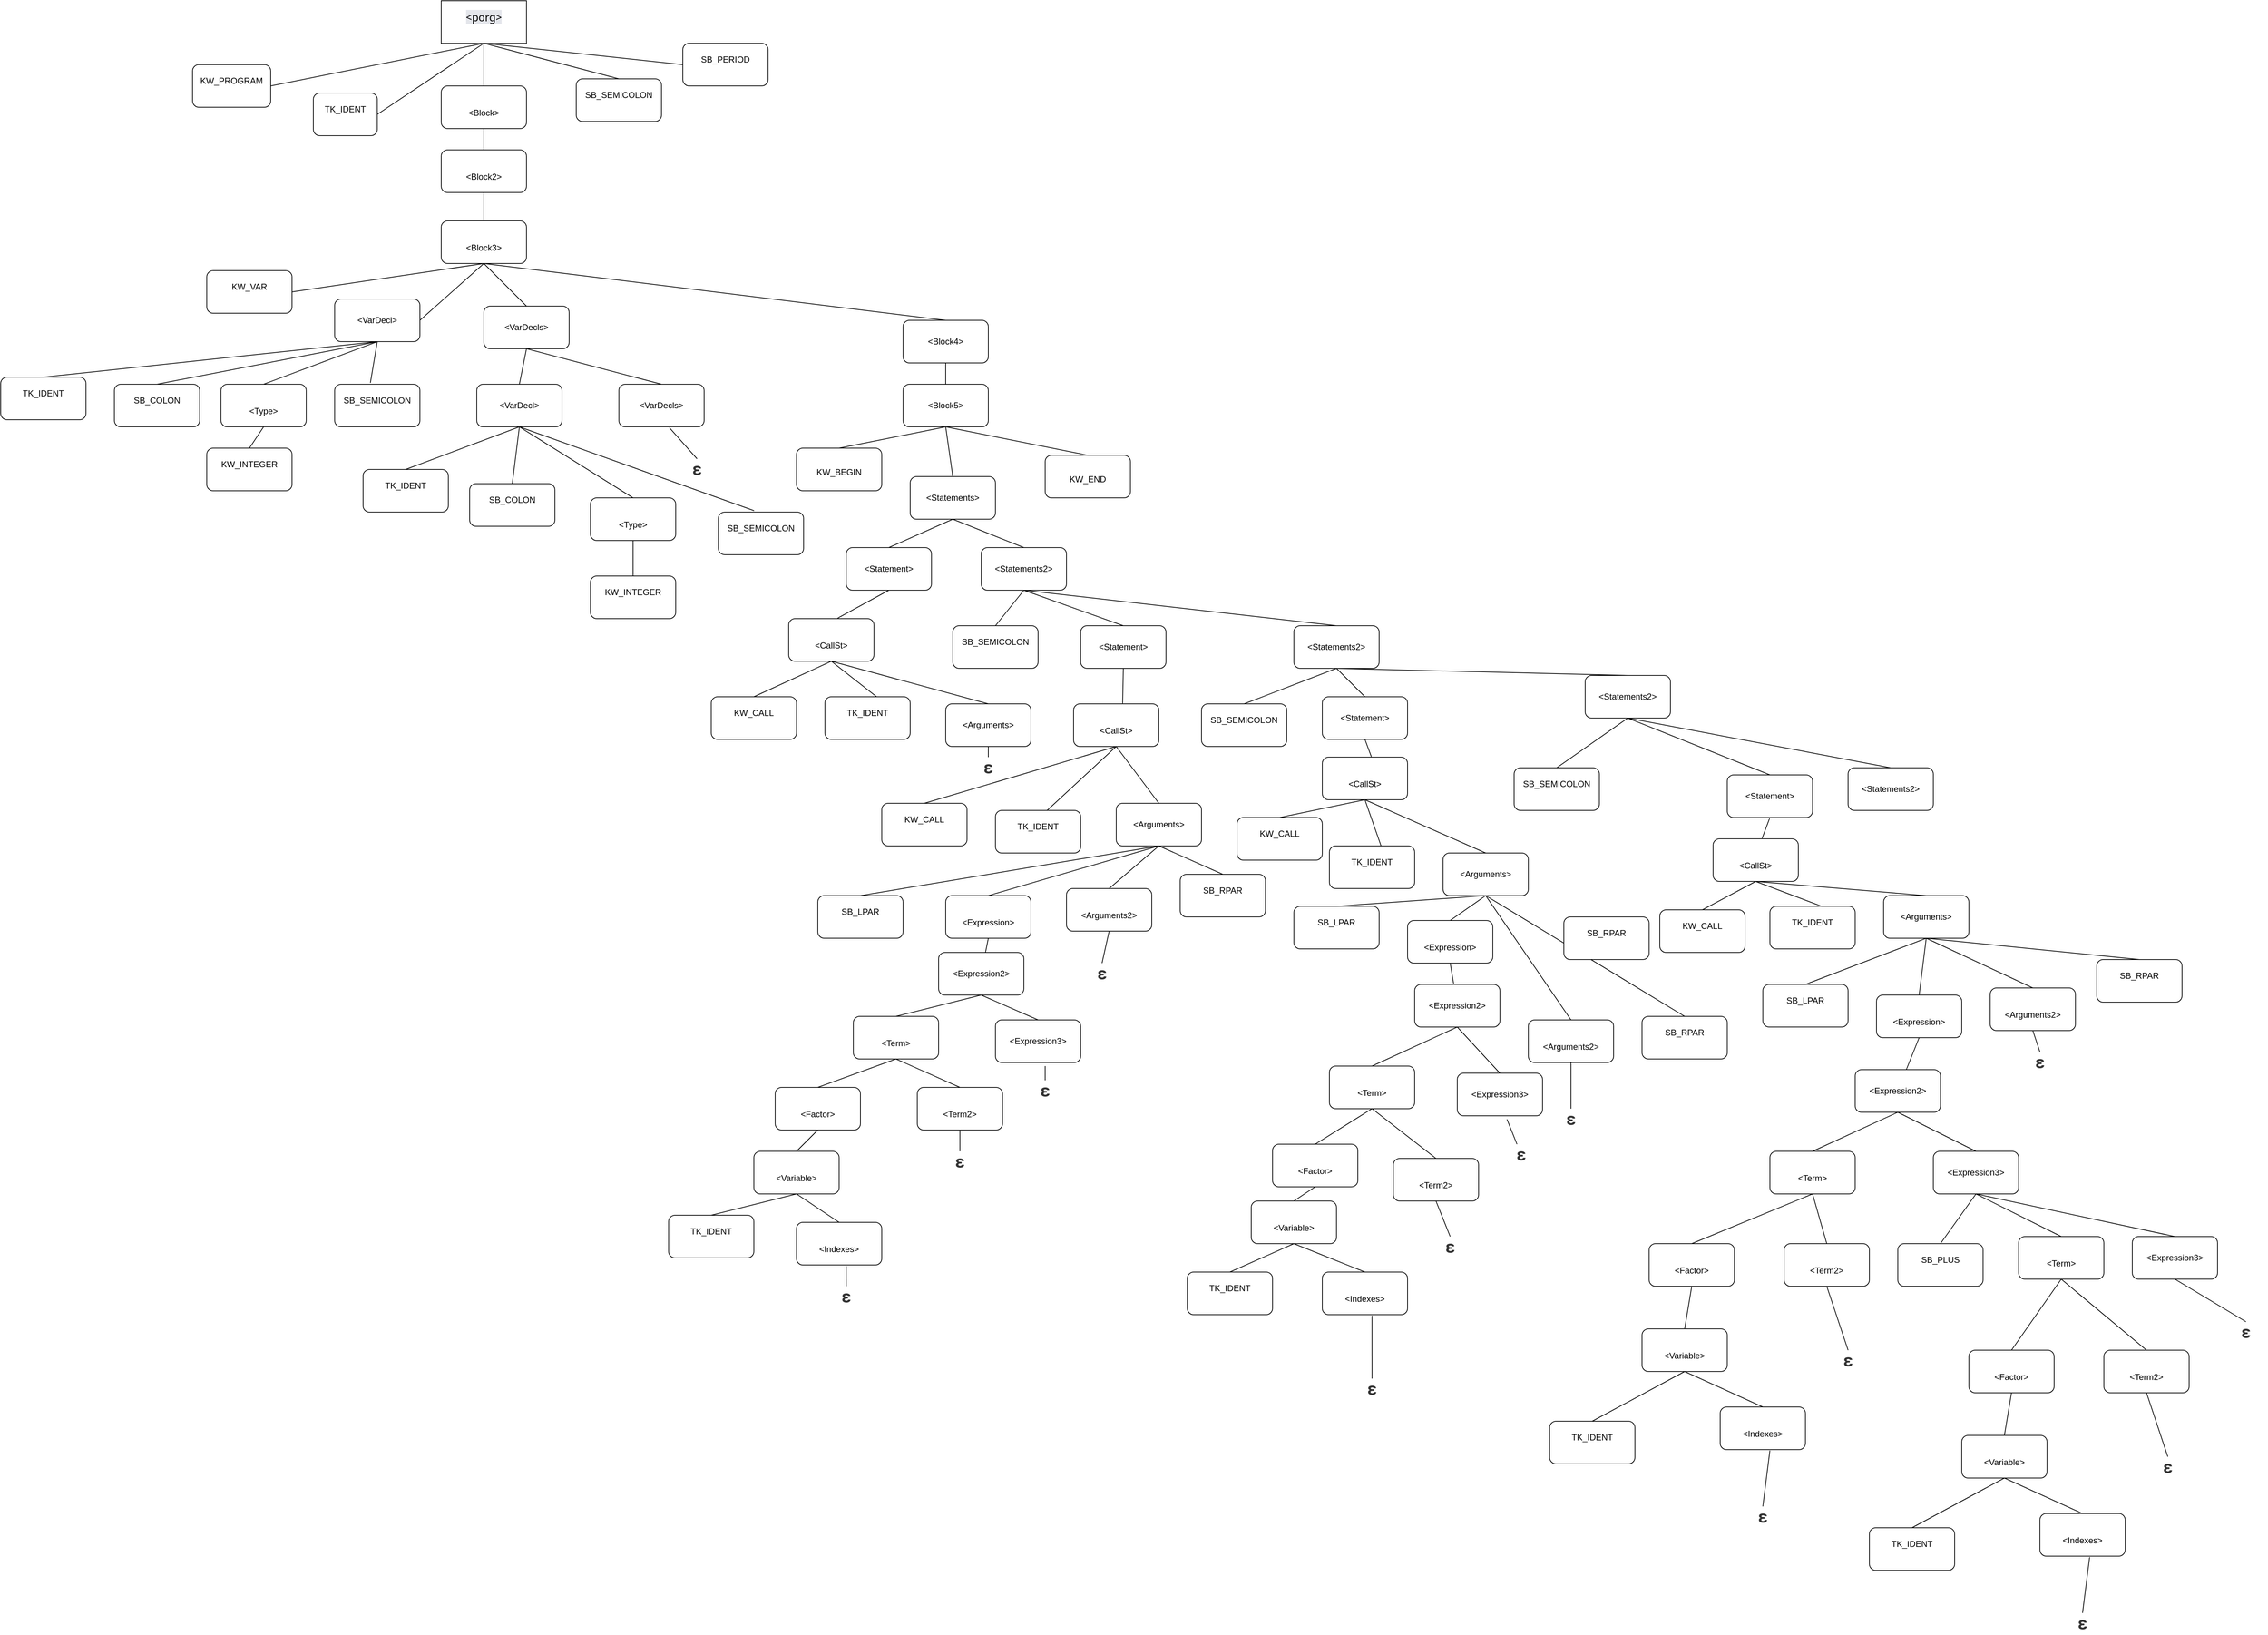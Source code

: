 <mxfile version="18.0.2" type="device"><diagram id="eFdutYVCaG4Xet_IflL_" name="Page-1"><mxGraphModel dx="5960" dy="3240" grid="1" gridSize="10" guides="1" tooltips="1" connect="1" arrows="1" fold="1" page="1" pageScale="1" pageWidth="850" pageHeight="1100" math="0" shadow="0"><root><mxCell id="0"/><mxCell id="1" parent="0"/><mxCell id="EZqNqpG2P0Ul9zIDFqUT-2" style="edgeStyle=orthogonalEdgeStyle;rounded=0;orthogonalLoop=1;jettySize=auto;html=1;exitX=0.5;exitY=1;exitDx=0;exitDy=0;" edge="1" parent="1"><mxGeometry relative="1" as="geometry"><mxPoint x="330" y="460" as="sourcePoint"/><mxPoint x="330" y="460" as="targetPoint"/></mxGeometry></mxCell><mxCell id="EZqNqpG2P0Ul9zIDFqUT-3" value="&#10;&lt;span style=&quot;color: rgb(5, 5, 5); font-family: &amp;quot;Segoe UI Historic&amp;quot;, &amp;quot;Segoe UI&amp;quot;, Helvetica, Arial, sans-serif; font-size: 15px; font-style: normal; font-variant-ligatures: normal; font-variant-caps: normal; font-weight: 400; letter-spacing: normal; orphans: 2; text-align: start; text-indent: 0px; text-transform: none; widows: 2; word-spacing: 0px; -webkit-text-stroke-width: 0px; background-color: rgb(228, 230, 235); text-decoration-thickness: initial; text-decoration-style: initial; text-decoration-color: initial; float: none; display: inline !important;&quot;&gt;&amp;lt;porg&amp;gt;&lt;/span&gt;&#10;&#10;" style="rounded=0;whiteSpace=wrap;html=1;" vertex="1" parent="1"><mxGeometry x="350" width="120" height="60" as="geometry"/></mxCell><mxCell id="EZqNqpG2P0Ul9zIDFqUT-5" style="edgeStyle=orthogonalEdgeStyle;rounded=0;orthogonalLoop=1;jettySize=auto;html=1;exitX=0.5;exitY=1;exitDx=0;exitDy=0;" edge="1" parent="1" source="EZqNqpG2P0Ul9zIDFqUT-3" target="EZqNqpG2P0Ul9zIDFqUT-3"><mxGeometry relative="1" as="geometry"/></mxCell><mxCell id="EZqNqpG2P0Ul9zIDFqUT-7" value="&#10;KW_PROGRAM&#10;&#10;" style="rounded=1;whiteSpace=wrap;html=1;" vertex="1" parent="1"><mxGeometry y="90" width="110" height="60" as="geometry"/></mxCell><mxCell id="EZqNqpG2P0Ul9zIDFqUT-8" value="&#10;SB_SEMICOLON&#10;&#10;" style="rounded=1;whiteSpace=wrap;html=1;" vertex="1" parent="1"><mxGeometry x="540" y="110" width="120" height="60" as="geometry"/></mxCell><mxCell id="EZqNqpG2P0Ul9zIDFqUT-9" value="&#10;SB_PERIOD&#10;&#10;" style="rounded=1;whiteSpace=wrap;html=1;" vertex="1" parent="1"><mxGeometry x="690" y="60" width="120" height="60" as="geometry"/></mxCell><mxCell id="EZqNqpG2P0Ul9zIDFqUT-10" value="&#10;TK_IDENT&#10;&#10;" style="rounded=1;whiteSpace=wrap;html=1;" vertex="1" parent="1"><mxGeometry x="170" y="130" width="90" height="60" as="geometry"/></mxCell><mxCell id="EZqNqpG2P0Ul9zIDFqUT-12" value="&lt;br&gt;&amp;lt;Block&amp;gt;&lt;br&gt;" style="rounded=1;whiteSpace=wrap;html=1;" vertex="1" parent="1"><mxGeometry x="350" y="120" width="120" height="60" as="geometry"/></mxCell><mxCell id="EZqNqpG2P0Ul9zIDFqUT-14" value="&lt;br&gt;&amp;lt;Block2&amp;gt;" style="rounded=1;whiteSpace=wrap;html=1;" vertex="1" parent="1"><mxGeometry x="350" y="210" width="120" height="60" as="geometry"/></mxCell><mxCell id="EZqNqpG2P0Ul9zIDFqUT-15" value="&lt;br&gt;&amp;lt;Block3&amp;gt;" style="rounded=1;whiteSpace=wrap;html=1;" vertex="1" parent="1"><mxGeometry x="350" y="310" width="120" height="60" as="geometry"/></mxCell><mxCell id="EZqNqpG2P0Ul9zIDFqUT-16" value="&#10;KW_VAR&#10;&#10;" style="rounded=1;whiteSpace=wrap;html=1;" vertex="1" parent="1"><mxGeometry x="20" y="380" width="120" height="60" as="geometry"/></mxCell><mxCell id="EZqNqpG2P0Ul9zIDFqUT-17" value="&amp;lt;VarDecl&amp;gt;" style="rounded=1;whiteSpace=wrap;html=1;" vertex="1" parent="1"><mxGeometry x="200" y="420" width="120" height="60" as="geometry"/></mxCell><mxCell id="EZqNqpG2P0Ul9zIDFqUT-18" value="&amp;lt;Block4&amp;gt;" style="rounded=1;whiteSpace=wrap;html=1;" vertex="1" parent="1"><mxGeometry x="1000" y="450" width="120" height="60" as="geometry"/></mxCell><mxCell id="EZqNqpG2P0Ul9zIDFqUT-19" value="&amp;lt;VarDecls&amp;gt;" style="rounded=1;whiteSpace=wrap;html=1;" vertex="1" parent="1"><mxGeometry x="410" y="430" width="120" height="60" as="geometry"/></mxCell><mxCell id="EZqNqpG2P0Ul9zIDFqUT-21" value="" style="endArrow=none;html=1;rounded=0;entryX=0.5;entryY=1;entryDx=0;entryDy=0;exitX=0.5;exitY=0;exitDx=0;exitDy=0;" edge="1" parent="1" source="EZqNqpG2P0Ul9zIDFqUT-12" target="EZqNqpG2P0Ul9zIDFqUT-3"><mxGeometry width="50" height="50" relative="1" as="geometry"><mxPoint x="355" y="115" as="sourcePoint"/><mxPoint x="405" y="65" as="targetPoint"/></mxGeometry></mxCell><mxCell id="EZqNqpG2P0Ul9zIDFqUT-25" value="" style="endArrow=none;html=1;rounded=0;entryX=0.5;entryY=1;entryDx=0;entryDy=0;exitX=1;exitY=0.5;exitDx=0;exitDy=0;" edge="1" parent="1" source="EZqNqpG2P0Ul9zIDFqUT-10" target="EZqNqpG2P0Ul9zIDFqUT-3"><mxGeometry width="50" height="50" relative="1" as="geometry"><mxPoint x="400" y="230" as="sourcePoint"/><mxPoint x="450" y="180" as="targetPoint"/></mxGeometry></mxCell><mxCell id="EZqNqpG2P0Ul9zIDFqUT-26" value="" style="endArrow=none;html=1;rounded=0;entryX=1;entryY=0.5;entryDx=0;entryDy=0;exitX=0.5;exitY=1;exitDx=0;exitDy=0;" edge="1" parent="1" source="EZqNqpG2P0Ul9zIDFqUT-3" target="EZqNqpG2P0Ul9zIDFqUT-7"><mxGeometry width="50" height="50" relative="1" as="geometry"><mxPoint x="400" y="230" as="sourcePoint"/><mxPoint x="450" y="180" as="targetPoint"/></mxGeometry></mxCell><mxCell id="EZqNqpG2P0Ul9zIDFqUT-27" value="" style="endArrow=none;html=1;rounded=0;entryX=0.5;entryY=1;entryDx=0;entryDy=0;exitX=0.5;exitY=0;exitDx=0;exitDy=0;" edge="1" parent="1" source="EZqNqpG2P0Ul9zIDFqUT-14" target="EZqNqpG2P0Ul9zIDFqUT-12"><mxGeometry width="50" height="50" relative="1" as="geometry"><mxPoint x="400" y="210" as="sourcePoint"/><mxPoint x="400" y="150" as="targetPoint"/></mxGeometry></mxCell><mxCell id="EZqNqpG2P0Ul9zIDFqUT-28" value="" style="endArrow=none;html=1;rounded=0;entryX=0.5;entryY=1;entryDx=0;entryDy=0;exitX=0;exitY=0.5;exitDx=0;exitDy=0;" edge="1" parent="1" source="EZqNqpG2P0Ul9zIDFqUT-9" target="EZqNqpG2P0Ul9zIDFqUT-3"><mxGeometry width="50" height="50" relative="1" as="geometry"><mxPoint x="430" y="140" as="sourcePoint"/><mxPoint x="430" y="80" as="targetPoint"/></mxGeometry></mxCell><mxCell id="EZqNqpG2P0Ul9zIDFqUT-29" value="" style="endArrow=none;html=1;rounded=0;entryX=0.5;entryY=1;entryDx=0;entryDy=0;exitX=0.5;exitY=0;exitDx=0;exitDy=0;" edge="1" parent="1" source="EZqNqpG2P0Ul9zIDFqUT-8" target="EZqNqpG2P0Ul9zIDFqUT-3"><mxGeometry width="50" height="50" relative="1" as="geometry"><mxPoint x="440" y="150" as="sourcePoint"/><mxPoint x="440" y="90" as="targetPoint"/></mxGeometry></mxCell><mxCell id="EZqNqpG2P0Ul9zIDFqUT-30" value="" style="endArrow=none;html=1;rounded=0;entryX=0.5;entryY=1;entryDx=0;entryDy=0;exitX=0.5;exitY=0;exitDx=0;exitDy=0;" edge="1" parent="1" source="EZqNqpG2P0Ul9zIDFqUT-15" target="EZqNqpG2P0Ul9zIDFqUT-14"><mxGeometry width="50" height="50" relative="1" as="geometry"><mxPoint x="450" y="160" as="sourcePoint"/><mxPoint x="450" y="100" as="targetPoint"/></mxGeometry></mxCell><mxCell id="EZqNqpG2P0Ul9zIDFqUT-31" value="" style="endArrow=none;html=1;rounded=0;entryX=1;entryY=0.5;entryDx=0;entryDy=0;exitX=0.5;exitY=1;exitDx=0;exitDy=0;" edge="1" parent="1" source="EZqNqpG2P0Ul9zIDFqUT-15" target="EZqNqpG2P0Ul9zIDFqUT-16"><mxGeometry width="50" height="50" relative="1" as="geometry"><mxPoint x="460" y="170" as="sourcePoint"/><mxPoint x="460" y="110" as="targetPoint"/></mxGeometry></mxCell><mxCell id="EZqNqpG2P0Ul9zIDFqUT-32" value="" style="endArrow=none;html=1;rounded=0;entryX=1;entryY=0.5;entryDx=0;entryDy=0;exitX=0.5;exitY=1;exitDx=0;exitDy=0;" edge="1" parent="1" source="EZqNqpG2P0Ul9zIDFqUT-15" target="EZqNqpG2P0Ul9zIDFqUT-17"><mxGeometry width="50" height="50" relative="1" as="geometry"><mxPoint x="470" y="180" as="sourcePoint"/><mxPoint x="470" y="120" as="targetPoint"/></mxGeometry></mxCell><mxCell id="EZqNqpG2P0Ul9zIDFqUT-33" value="" style="endArrow=none;html=1;rounded=0;entryX=0.5;entryY=1;entryDx=0;entryDy=0;exitX=0.5;exitY=0;exitDx=0;exitDy=0;" edge="1" parent="1" source="EZqNqpG2P0Ul9zIDFqUT-19" target="EZqNqpG2P0Ul9zIDFqUT-15"><mxGeometry width="50" height="50" relative="1" as="geometry"><mxPoint x="480" y="190" as="sourcePoint"/><mxPoint x="480" y="130" as="targetPoint"/></mxGeometry></mxCell><mxCell id="EZqNqpG2P0Ul9zIDFqUT-34" value="" style="endArrow=none;html=1;rounded=0;entryX=0.5;entryY=1;entryDx=0;entryDy=0;exitX=0.5;exitY=0;exitDx=0;exitDy=0;" edge="1" parent="1" source="EZqNqpG2P0Ul9zIDFqUT-18" target="EZqNqpG2P0Ul9zIDFqUT-15"><mxGeometry width="50" height="50" relative="1" as="geometry"><mxPoint x="490" y="200" as="sourcePoint"/><mxPoint x="490" y="140" as="targetPoint"/></mxGeometry></mxCell><mxCell id="EZqNqpG2P0Ul9zIDFqUT-35" value="&#10;TK_IDENT&#10;&#10;" style="rounded=1;whiteSpace=wrap;html=1;" vertex="1" parent="1"><mxGeometry x="-270" y="530" width="120" height="60" as="geometry"/></mxCell><mxCell id="EZqNqpG2P0Ul9zIDFqUT-36" value="&#10;SB_COLON&#10;&#10;" style="rounded=1;whiteSpace=wrap;html=1;" vertex="1" parent="1"><mxGeometry x="-110" y="540" width="120" height="60" as="geometry"/></mxCell><mxCell id="EZqNqpG2P0Ul9zIDFqUT-37" value="&#10;SB_SEMICOLON&#10;&#10;" style="rounded=1;whiteSpace=wrap;html=1;" vertex="1" parent="1"><mxGeometry x="200" y="540" width="120" height="60" as="geometry"/></mxCell><mxCell id="EZqNqpG2P0Ul9zIDFqUT-38" value="&lt;br&gt;&amp;lt;Type&amp;gt;&lt;br&gt;" style="rounded=1;whiteSpace=wrap;html=1;" vertex="1" parent="1"><mxGeometry x="40" y="540" width="120" height="60" as="geometry"/></mxCell><mxCell id="EZqNqpG2P0Ul9zIDFqUT-39" style="edgeStyle=none;rounded=0;orthogonalLoop=1;jettySize=auto;html=1;exitX=1;exitY=0;exitDx=0;exitDy=0;" edge="1" parent="1" source="EZqNqpG2P0Ul9zIDFqUT-37" target="EZqNqpG2P0Ul9zIDFqUT-37"><mxGeometry relative="1" as="geometry"/></mxCell><mxCell id="EZqNqpG2P0Ul9zIDFqUT-40" value="" style="endArrow=none;html=1;rounded=0;entryX=0.5;entryY=0;entryDx=0;entryDy=0;exitX=0.5;exitY=1;exitDx=0;exitDy=0;" edge="1" parent="1" source="EZqNqpG2P0Ul9zIDFqUT-17" target="EZqNqpG2P0Ul9zIDFqUT-35"><mxGeometry width="50" height="50" relative="1" as="geometry"><mxPoint x="420" y="380" as="sourcePoint"/><mxPoint x="150" y="420" as="targetPoint"/></mxGeometry></mxCell><mxCell id="EZqNqpG2P0Ul9zIDFqUT-41" value="" style="endArrow=none;html=1;rounded=0;entryX=0.5;entryY=0;entryDx=0;entryDy=0;exitX=0.5;exitY=1;exitDx=0;exitDy=0;" edge="1" parent="1" source="EZqNqpG2P0Ul9zIDFqUT-17" target="EZqNqpG2P0Ul9zIDFqUT-36"><mxGeometry width="50" height="50" relative="1" as="geometry"><mxPoint x="430" y="390" as="sourcePoint"/><mxPoint x="160" y="430" as="targetPoint"/></mxGeometry></mxCell><mxCell id="EZqNqpG2P0Ul9zIDFqUT-42" value="" style="endArrow=none;html=1;rounded=0;entryX=0.5;entryY=0;entryDx=0;entryDy=0;exitX=0.5;exitY=1;exitDx=0;exitDy=0;" edge="1" parent="1" source="EZqNqpG2P0Ul9zIDFqUT-17" target="EZqNqpG2P0Ul9zIDFqUT-38"><mxGeometry width="50" height="50" relative="1" as="geometry"><mxPoint x="440" y="400" as="sourcePoint"/><mxPoint x="170" y="440" as="targetPoint"/></mxGeometry></mxCell><mxCell id="EZqNqpG2P0Ul9zIDFqUT-43" value="" style="endArrow=none;html=1;rounded=0;entryX=0.419;entryY=-0.033;entryDx=0;entryDy=0;exitX=0.5;exitY=1;exitDx=0;exitDy=0;entryPerimeter=0;" edge="1" parent="1" source="EZqNqpG2P0Ul9zIDFqUT-17" target="EZqNqpG2P0Ul9zIDFqUT-37"><mxGeometry width="50" height="50" relative="1" as="geometry"><mxPoint x="450" y="410" as="sourcePoint"/><mxPoint x="180" y="450" as="targetPoint"/></mxGeometry></mxCell><mxCell id="EZqNqpG2P0Ul9zIDFqUT-44" value="&#10;KW_INTEGER&#10;&#10;" style="rounded=1;whiteSpace=wrap;html=1;" vertex="1" parent="1"><mxGeometry x="20" y="630" width="120" height="60" as="geometry"/></mxCell><mxCell id="EZqNqpG2P0Ul9zIDFqUT-45" value="" style="endArrow=none;html=1;rounded=0;entryX=0.5;entryY=1;entryDx=0;entryDy=0;exitX=0.5;exitY=0;exitDx=0;exitDy=0;" edge="1" parent="1" source="EZqNqpG2P0Ul9zIDFqUT-44" target="EZqNqpG2P0Ul9zIDFqUT-38"><mxGeometry width="50" height="50" relative="1" as="geometry"><mxPoint x="400" y="730" as="sourcePoint"/><mxPoint x="450" y="680" as="targetPoint"/></mxGeometry></mxCell><mxCell id="EZqNqpG2P0Ul9zIDFqUT-46" style="edgeStyle=orthogonalEdgeStyle;rounded=0;orthogonalLoop=1;jettySize=auto;html=1;exitX=0.5;exitY=1;exitDx=0;exitDy=0;" edge="1" parent="1"><mxGeometry relative="1" as="geometry"><mxPoint x="890" y="620" as="sourcePoint"/><mxPoint x="890" y="620" as="targetPoint"/></mxGeometry></mxCell><mxCell id="EZqNqpG2P0Ul9zIDFqUT-48" value="&amp;lt;VarDecl&amp;gt;" style="rounded=1;whiteSpace=wrap;html=1;" vertex="1" parent="1"><mxGeometry x="400" y="540" width="120" height="60" as="geometry"/></mxCell><mxCell id="EZqNqpG2P0Ul9zIDFqUT-52" value="&#10;TK_IDENT&#10;&#10;" style="rounded=1;whiteSpace=wrap;html=1;" vertex="1" parent="1"><mxGeometry x="240" y="660" width="120" height="60" as="geometry"/></mxCell><mxCell id="EZqNqpG2P0Ul9zIDFqUT-53" value="&#10;SB_COLON&#10;&#10;" style="rounded=1;whiteSpace=wrap;html=1;" vertex="1" parent="1"><mxGeometry x="390" y="680" width="120" height="60" as="geometry"/></mxCell><mxCell id="EZqNqpG2P0Ul9zIDFqUT-54" value="&#10;SB_SEMICOLON&#10;&#10;" style="rounded=1;whiteSpace=wrap;html=1;" vertex="1" parent="1"><mxGeometry x="740" y="720" width="120" height="60" as="geometry"/></mxCell><mxCell id="EZqNqpG2P0Ul9zIDFqUT-55" value="&lt;br&gt;&amp;lt;Type&amp;gt;&lt;br&gt;" style="rounded=1;whiteSpace=wrap;html=1;" vertex="1" parent="1"><mxGeometry x="560" y="700" width="120" height="60" as="geometry"/></mxCell><mxCell id="EZqNqpG2P0Ul9zIDFqUT-56" style="edgeStyle=none;rounded=0;orthogonalLoop=1;jettySize=auto;html=1;exitX=1;exitY=0;exitDx=0;exitDy=0;" edge="1" parent="1" source="EZqNqpG2P0Ul9zIDFqUT-54" target="EZqNqpG2P0Ul9zIDFqUT-54"><mxGeometry relative="1" as="geometry"/></mxCell><mxCell id="EZqNqpG2P0Ul9zIDFqUT-57" value="" style="endArrow=none;html=1;rounded=0;entryX=0.5;entryY=0;entryDx=0;entryDy=0;exitX=0.5;exitY=1;exitDx=0;exitDy=0;" edge="1" parent="1" source="EZqNqpG2P0Ul9zIDFqUT-48" target="EZqNqpG2P0Ul9zIDFqUT-52"><mxGeometry width="50" height="50" relative="1" as="geometry"><mxPoint x="980" y="540" as="sourcePoint"/><mxPoint x="710" y="580" as="targetPoint"/></mxGeometry></mxCell><mxCell id="EZqNqpG2P0Ul9zIDFqUT-58" value="" style="endArrow=none;html=1;rounded=0;entryX=0.5;entryY=0;entryDx=0;entryDy=0;exitX=0.5;exitY=1;exitDx=0;exitDy=0;" edge="1" parent="1" source="EZqNqpG2P0Ul9zIDFqUT-48" target="EZqNqpG2P0Ul9zIDFqUT-53"><mxGeometry width="50" height="50" relative="1" as="geometry"><mxPoint x="990" y="550" as="sourcePoint"/><mxPoint x="720" y="590" as="targetPoint"/></mxGeometry></mxCell><mxCell id="EZqNqpG2P0Ul9zIDFqUT-59" value="" style="endArrow=none;html=1;rounded=0;entryX=0.5;entryY=0;entryDx=0;entryDy=0;exitX=0.5;exitY=1;exitDx=0;exitDy=0;" edge="1" parent="1" source="EZqNqpG2P0Ul9zIDFqUT-48" target="EZqNqpG2P0Ul9zIDFqUT-55"><mxGeometry width="50" height="50" relative="1" as="geometry"><mxPoint x="1000" y="560" as="sourcePoint"/><mxPoint x="730" y="600" as="targetPoint"/></mxGeometry></mxCell><mxCell id="EZqNqpG2P0Ul9zIDFqUT-60" value="" style="endArrow=none;html=1;rounded=0;entryX=0.419;entryY=-0.033;entryDx=0;entryDy=0;exitX=0.5;exitY=1;exitDx=0;exitDy=0;entryPerimeter=0;" edge="1" parent="1" source="EZqNqpG2P0Ul9zIDFqUT-48" target="EZqNqpG2P0Ul9zIDFqUT-54"><mxGeometry width="50" height="50" relative="1" as="geometry"><mxPoint x="1010" y="570" as="sourcePoint"/><mxPoint x="740" y="610" as="targetPoint"/></mxGeometry></mxCell><mxCell id="EZqNqpG2P0Ul9zIDFqUT-61" value="&#10;KW_INTEGER&#10;&#10;" style="rounded=1;whiteSpace=wrap;html=1;" vertex="1" parent="1"><mxGeometry x="560" y="810" width="120" height="60" as="geometry"/></mxCell><mxCell id="EZqNqpG2P0Ul9zIDFqUT-62" value="" style="endArrow=none;html=1;rounded=0;entryX=0.5;entryY=1;entryDx=0;entryDy=0;exitX=0.5;exitY=0;exitDx=0;exitDy=0;" edge="1" parent="1" source="EZqNqpG2P0Ul9zIDFqUT-61" target="EZqNqpG2P0Ul9zIDFqUT-55"><mxGeometry width="50" height="50" relative="1" as="geometry"><mxPoint x="960" y="890" as="sourcePoint"/><mxPoint x="1010" y="840" as="targetPoint"/></mxGeometry></mxCell><mxCell id="EZqNqpG2P0Ul9zIDFqUT-63" value="" style="endArrow=none;html=1;rounded=0;entryX=0.5;entryY=1;entryDx=0;entryDy=0;exitX=0.5;exitY=0;exitDx=0;exitDy=0;" edge="1" parent="1" source="EZqNqpG2P0Ul9zIDFqUT-48" target="EZqNqpG2P0Ul9zIDFqUT-19"><mxGeometry width="50" height="50" relative="1" as="geometry"><mxPoint x="600" y="550" as="sourcePoint"/><mxPoint x="650" y="500" as="targetPoint"/></mxGeometry></mxCell><mxCell id="EZqNqpG2P0Ul9zIDFqUT-64" value="&amp;lt;VarDecls&amp;gt;" style="rounded=1;whiteSpace=wrap;html=1;" vertex="1" parent="1"><mxGeometry x="600" y="540" width="120" height="60" as="geometry"/></mxCell><mxCell id="EZqNqpG2P0Ul9zIDFqUT-65" value="" style="endArrow=none;html=1;rounded=0;entryX=0.5;entryY=1;entryDx=0;entryDy=0;exitX=0.5;exitY=0;exitDx=0;exitDy=0;" edge="1" parent="1" source="EZqNqpG2P0Ul9zIDFqUT-64" target="EZqNqpG2P0Ul9zIDFqUT-19"><mxGeometry width="50" height="50" relative="1" as="geometry"><mxPoint x="600" y="650" as="sourcePoint"/><mxPoint x="650" y="600" as="targetPoint"/></mxGeometry></mxCell><mxCell id="EZqNqpG2P0Ul9zIDFqUT-68" value="&lt;span style=&quot;color: rgb(51, 51, 51); font-family: Roboto, sans-serif; font-weight: 700; text-align: left; background-color: rgb(255, 255, 255);&quot;&gt;&lt;font style=&quot;font-size: 24px;&quot;&gt;ε&lt;/font&gt;&lt;/span&gt;" style="text;html=1;strokeColor=none;fillColor=none;align=center;verticalAlign=middle;whiteSpace=wrap;rounded=0;" vertex="1" parent="1"><mxGeometry x="680" y="645" width="60" height="30" as="geometry"/></mxCell><mxCell id="EZqNqpG2P0Ul9zIDFqUT-70" value="" style="endArrow=none;html=1;rounded=0;fontSize=24;entryX=0.594;entryY=1.022;entryDx=0;entryDy=0;entryPerimeter=0;exitX=0.5;exitY=0;exitDx=0;exitDy=0;" edge="1" parent="1" source="EZqNqpG2P0Ul9zIDFqUT-68" target="EZqNqpG2P0Ul9zIDFqUT-64"><mxGeometry width="50" height="50" relative="1" as="geometry"><mxPoint x="600" y="740" as="sourcePoint"/><mxPoint x="650" y="690" as="targetPoint"/></mxGeometry></mxCell><mxCell id="EZqNqpG2P0Ul9zIDFqUT-71" value="&amp;lt;Block5&amp;gt;" style="rounded=1;whiteSpace=wrap;html=1;" vertex="1" parent="1"><mxGeometry x="1000" y="540" width="120" height="60" as="geometry"/></mxCell><mxCell id="EZqNqpG2P0Ul9zIDFqUT-72" value="" style="endArrow=none;html=1;rounded=0;fontSize=24;entryX=0.5;entryY=1;entryDx=0;entryDy=0;exitX=0.5;exitY=0;exitDx=0;exitDy=0;" edge="1" parent="1" source="EZqNqpG2P0Ul9zIDFqUT-71" target="EZqNqpG2P0Ul9zIDFqUT-18"><mxGeometry width="50" height="50" relative="1" as="geometry"><mxPoint x="600" y="540" as="sourcePoint"/><mxPoint x="650" y="490" as="targetPoint"/></mxGeometry></mxCell><mxCell id="EZqNqpG2P0Ul9zIDFqUT-73" value="&lt;font style=&quot;font-size: 12px;&quot;&gt;KW_BEGIN&lt;br&gt;&lt;/font&gt;" style="rounded=1;whiteSpace=wrap;html=1;fontSize=24;" vertex="1" parent="1"><mxGeometry x="850" y="630" width="120" height="60" as="geometry"/></mxCell><mxCell id="EZqNqpG2P0Ul9zIDFqUT-74" value="&lt;font style=&quot;font-size: 12px;&quot;&gt;KW_END&lt;/font&gt;" style="rounded=1;whiteSpace=wrap;html=1;fontSize=24;" vertex="1" parent="1"><mxGeometry x="1200" y="640" width="120" height="60" as="geometry"/></mxCell><mxCell id="EZqNqpG2P0Ul9zIDFqUT-75" value="" style="endArrow=none;html=1;rounded=0;fontSize=12;exitX=0.5;exitY=0;exitDx=0;exitDy=0;entryX=0.5;entryY=1;entryDx=0;entryDy=0;" edge="1" parent="1" source="EZqNqpG2P0Ul9zIDFqUT-73" target="EZqNqpG2P0Ul9zIDFqUT-71"><mxGeometry width="50" height="50" relative="1" as="geometry"><mxPoint x="1060" y="650" as="sourcePoint"/><mxPoint x="1110" y="600" as="targetPoint"/></mxGeometry></mxCell><mxCell id="EZqNqpG2P0Ul9zIDFqUT-76" value="" style="endArrow=none;html=1;rounded=0;fontSize=12;exitX=0.5;exitY=0;exitDx=0;exitDy=0;entryX=0.5;entryY=1;entryDx=0;entryDy=0;" edge="1" parent="1" source="EZqNqpG2P0Ul9zIDFqUT-74" target="EZqNqpG2P0Ul9zIDFqUT-71"><mxGeometry width="50" height="50" relative="1" as="geometry"><mxPoint x="1060" y="650" as="sourcePoint"/><mxPoint x="1110" y="600" as="targetPoint"/></mxGeometry></mxCell><mxCell id="EZqNqpG2P0Ul9zIDFqUT-77" value="&amp;lt;Statements&amp;gt;" style="rounded=1;whiteSpace=wrap;html=1;fontSize=12;" vertex="1" parent="1"><mxGeometry x="1010" y="670" width="120" height="60" as="geometry"/></mxCell><mxCell id="EZqNqpG2P0Ul9zIDFqUT-78" value="" style="endArrow=none;html=1;rounded=0;fontSize=12;exitX=0.5;exitY=0;exitDx=0;exitDy=0;" edge="1" parent="1" source="EZqNqpG2P0Ul9zIDFqUT-77"><mxGeometry width="50" height="50" relative="1" as="geometry"><mxPoint x="1060" y="750" as="sourcePoint"/><mxPoint x="1060" y="600" as="targetPoint"/></mxGeometry></mxCell><mxCell id="EZqNqpG2P0Ul9zIDFqUT-79" value="&amp;lt;Statement&amp;gt;" style="rounded=1;whiteSpace=wrap;html=1;fontSize=12;" vertex="1" parent="1"><mxGeometry x="920" y="770" width="120" height="60" as="geometry"/></mxCell><mxCell id="EZqNqpG2P0Ul9zIDFqUT-80" value="&amp;lt;Statements2&amp;gt;" style="rounded=1;whiteSpace=wrap;html=1;fontSize=12;" vertex="1" parent="1"><mxGeometry x="1110" y="770" width="120" height="60" as="geometry"/></mxCell><mxCell id="EZqNqpG2P0Ul9zIDFqUT-81" value="" style="endArrow=none;html=1;rounded=0;fontSize=12;exitX=0.5;exitY=0;exitDx=0;exitDy=0;entryX=0.5;entryY=1;entryDx=0;entryDy=0;" edge="1" parent="1" source="EZqNqpG2P0Ul9zIDFqUT-79" target="EZqNqpG2P0Ul9zIDFqUT-77"><mxGeometry width="50" height="50" relative="1" as="geometry"><mxPoint x="1060" y="750" as="sourcePoint"/><mxPoint x="1110" y="700" as="targetPoint"/></mxGeometry></mxCell><mxCell id="EZqNqpG2P0Ul9zIDFqUT-82" value="" style="endArrow=none;html=1;rounded=0;fontSize=12;exitX=0.5;exitY=0;exitDx=0;exitDy=0;entryX=0.5;entryY=1;entryDx=0;entryDy=0;" edge="1" parent="1" source="EZqNqpG2P0Ul9zIDFqUT-80" target="EZqNqpG2P0Ul9zIDFqUT-77"><mxGeometry width="50" height="50" relative="1" as="geometry"><mxPoint x="990" y="780" as="sourcePoint"/><mxPoint x="1080" y="740" as="targetPoint"/></mxGeometry></mxCell><mxCell id="EZqNqpG2P0Ul9zIDFqUT-83" value="&lt;br&gt;&amp;lt;CallSt&amp;gt;&lt;br&gt;" style="rounded=1;whiteSpace=wrap;html=1;fontSize=12;" vertex="1" parent="1"><mxGeometry x="839" y="870" width="120" height="60" as="geometry"/></mxCell><mxCell id="EZqNqpG2P0Ul9zIDFqUT-84" value="&#10;KW_CALL&#10;&#10;" style="rounded=1;whiteSpace=wrap;html=1;fontSize=12;" vertex="1" parent="1"><mxGeometry x="730" y="980" width="120" height="60" as="geometry"/></mxCell><mxCell id="EZqNqpG2P0Ul9zIDFqUT-85" value="&#10;TK_IDENT&#10;&#10;" style="rounded=1;whiteSpace=wrap;html=1;fontSize=12;" vertex="1" parent="1"><mxGeometry x="890" y="980" width="120" height="60" as="geometry"/></mxCell><mxCell id="EZqNqpG2P0Ul9zIDFqUT-86" value="&amp;lt;Arguments&amp;gt;" style="rounded=1;whiteSpace=wrap;html=1;fontSize=12;" vertex="1" parent="1"><mxGeometry x="1060" y="990" width="120" height="60" as="geometry"/></mxCell><mxCell id="EZqNqpG2P0Ul9zIDFqUT-91" value="" style="endArrow=none;html=1;rounded=0;fontSize=12;entryX=0.5;entryY=1;entryDx=0;entryDy=0;exitX=0.575;exitY=-0.011;exitDx=0;exitDy=0;exitPerimeter=0;" edge="1" parent="1" source="EZqNqpG2P0Ul9zIDFqUT-83" target="EZqNqpG2P0Ul9zIDFqUT-79"><mxGeometry width="50" height="50" relative="1" as="geometry"><mxPoint x="1060" y="970" as="sourcePoint"/><mxPoint x="1110" y="920" as="targetPoint"/></mxGeometry></mxCell><mxCell id="EZqNqpG2P0Ul9zIDFqUT-92" value="" style="endArrow=none;html=1;rounded=0;fontSize=12;entryX=0.5;entryY=1;entryDx=0;entryDy=0;exitX=0.5;exitY=0;exitDx=0;exitDy=0;" edge="1" parent="1" source="EZqNqpG2P0Ul9zIDFqUT-84" target="EZqNqpG2P0Ul9zIDFqUT-83"><mxGeometry width="50" height="50" relative="1" as="geometry"><mxPoint x="918" y="879.34" as="sourcePoint"/><mxPoint x="990" y="840" as="targetPoint"/></mxGeometry></mxCell><mxCell id="EZqNqpG2P0Ul9zIDFqUT-93" value="" style="endArrow=none;html=1;rounded=0;fontSize=12;entryX=0.606;entryY=0;entryDx=0;entryDy=0;exitX=0.5;exitY=1;exitDx=0;exitDy=0;entryPerimeter=0;" edge="1" parent="1" source="EZqNqpG2P0Ul9zIDFqUT-83" target="EZqNqpG2P0Ul9zIDFqUT-85"><mxGeometry width="50" height="50" relative="1" as="geometry"><mxPoint x="928" y="889.34" as="sourcePoint"/><mxPoint x="1000" y="850" as="targetPoint"/></mxGeometry></mxCell><mxCell id="EZqNqpG2P0Ul9zIDFqUT-94" value="" style="endArrow=none;html=1;rounded=0;fontSize=12;entryX=0.5;entryY=0;entryDx=0;entryDy=0;exitX=0.5;exitY=1;exitDx=0;exitDy=0;" edge="1" parent="1" source="EZqNqpG2P0Ul9zIDFqUT-83" target="EZqNqpG2P0Ul9zIDFqUT-86"><mxGeometry width="50" height="50" relative="1" as="geometry"><mxPoint x="938" y="899.34" as="sourcePoint"/><mxPoint x="1010" y="860" as="targetPoint"/></mxGeometry></mxCell><mxCell id="EZqNqpG2P0Ul9zIDFqUT-99" value="&lt;span style=&quot;color: rgb(51, 51, 51); font-family: Roboto, sans-serif; font-weight: 700; text-align: left; background-color: rgb(255, 255, 255);&quot;&gt;&lt;font style=&quot;font-size: 24px;&quot;&gt;ε&lt;/font&gt;&lt;/span&gt;" style="text;html=1;strokeColor=none;fillColor=none;align=center;verticalAlign=middle;whiteSpace=wrap;rounded=0;" vertex="1" parent="1"><mxGeometry x="1090" y="1065" width="60" height="30" as="geometry"/></mxCell><mxCell id="EZqNqpG2P0Ul9zIDFqUT-100" value="" style="endArrow=none;html=1;rounded=0;fontSize=12;entryX=0.5;entryY=1;entryDx=0;entryDy=0;exitX=0.5;exitY=0;exitDx=0;exitDy=0;" edge="1" parent="1" source="EZqNqpG2P0Ul9zIDFqUT-99" target="EZqNqpG2P0Ul9zIDFqUT-86"><mxGeometry width="50" height="50" relative="1" as="geometry"><mxPoint x="1060" y="1100" as="sourcePoint"/><mxPoint x="1110" y="1050" as="targetPoint"/></mxGeometry></mxCell><mxCell id="EZqNqpG2P0Ul9zIDFqUT-144" value="&amp;lt;Statement&amp;gt;" style="rounded=1;whiteSpace=wrap;html=1;fontSize=12;" vertex="1" parent="1"><mxGeometry x="1250" y="880" width="120" height="60" as="geometry"/></mxCell><mxCell id="EZqNqpG2P0Ul9zIDFqUT-145" value="&amp;lt;Statements2&amp;gt;" style="rounded=1;whiteSpace=wrap;html=1;fontSize=12;" vertex="1" parent="1"><mxGeometry x="1550" y="880" width="120" height="60" as="geometry"/></mxCell><mxCell id="EZqNqpG2P0Ul9zIDFqUT-146" value="&lt;br&gt;&amp;lt;CallSt&amp;gt;&lt;br&gt;" style="rounded=1;whiteSpace=wrap;html=1;fontSize=12;" vertex="1" parent="1"><mxGeometry x="1240" y="990" width="120" height="60" as="geometry"/></mxCell><mxCell id="EZqNqpG2P0Ul9zIDFqUT-147" value="&#10;KW_CALL&#10;&#10;" style="rounded=1;whiteSpace=wrap;html=1;fontSize=12;" vertex="1" parent="1"><mxGeometry x="970" y="1130" width="120" height="60" as="geometry"/></mxCell><mxCell id="EZqNqpG2P0Ul9zIDFqUT-148" value="&#10;TK_IDENT&#10;&#10;" style="rounded=1;whiteSpace=wrap;html=1;fontSize=12;" vertex="1" parent="1"><mxGeometry x="1130" y="1140" width="120" height="60" as="geometry"/></mxCell><mxCell id="EZqNqpG2P0Ul9zIDFqUT-149" value="&amp;lt;Arguments&amp;gt;" style="rounded=1;whiteSpace=wrap;html=1;fontSize=12;" vertex="1" parent="1"><mxGeometry x="1300" y="1130" width="120" height="60" as="geometry"/></mxCell><mxCell id="EZqNqpG2P0Ul9zIDFqUT-150" value="" style="endArrow=none;html=1;rounded=0;fontSize=12;entryX=0.5;entryY=1;entryDx=0;entryDy=0;exitX=0.575;exitY=-0.011;exitDx=0;exitDy=0;exitPerimeter=0;" edge="1" parent="1" source="EZqNqpG2P0Ul9zIDFqUT-146" target="EZqNqpG2P0Ul9zIDFqUT-144"><mxGeometry width="50" height="50" relative="1" as="geometry"><mxPoint x="1500" y="1060" as="sourcePoint"/><mxPoint x="1550" y="1010" as="targetPoint"/></mxGeometry></mxCell><mxCell id="EZqNqpG2P0Ul9zIDFqUT-151" value="" style="endArrow=none;html=1;rounded=0;fontSize=12;entryX=0.5;entryY=1;entryDx=0;entryDy=0;exitX=0.5;exitY=0;exitDx=0;exitDy=0;" edge="1" parent="1" source="EZqNqpG2P0Ul9zIDFqUT-147" target="EZqNqpG2P0Ul9zIDFqUT-146"><mxGeometry width="50" height="50" relative="1" as="geometry"><mxPoint x="1358" y="969.34" as="sourcePoint"/><mxPoint x="1430" y="930" as="targetPoint"/></mxGeometry></mxCell><mxCell id="EZqNqpG2P0Ul9zIDFqUT-152" value="" style="endArrow=none;html=1;rounded=0;fontSize=12;entryX=0.606;entryY=0;entryDx=0;entryDy=0;exitX=0.5;exitY=1;exitDx=0;exitDy=0;entryPerimeter=0;" edge="1" parent="1" source="EZqNqpG2P0Ul9zIDFqUT-146" target="EZqNqpG2P0Ul9zIDFqUT-148"><mxGeometry width="50" height="50" relative="1" as="geometry"><mxPoint x="1368" y="979.34" as="sourcePoint"/><mxPoint x="1440" y="940" as="targetPoint"/></mxGeometry></mxCell><mxCell id="EZqNqpG2P0Ul9zIDFqUT-153" value="" style="endArrow=none;html=1;rounded=0;fontSize=12;entryX=0.5;entryY=0;entryDx=0;entryDy=0;exitX=0.5;exitY=1;exitDx=0;exitDy=0;" edge="1" parent="1" source="EZqNqpG2P0Ul9zIDFqUT-146" target="EZqNqpG2P0Ul9zIDFqUT-149"><mxGeometry width="50" height="50" relative="1" as="geometry"><mxPoint x="1378" y="989.34" as="sourcePoint"/><mxPoint x="1450" y="950" as="targetPoint"/></mxGeometry></mxCell><mxCell id="EZqNqpG2P0Ul9zIDFqUT-156" value="&amp;lt;Statement&amp;gt;" style="rounded=1;whiteSpace=wrap;html=1;fontSize=12;" vertex="1" parent="1"><mxGeometry x="1590" y="980" width="120" height="60" as="geometry"/></mxCell><mxCell id="EZqNqpG2P0Ul9zIDFqUT-158" value="&lt;br&gt;&amp;lt;CallSt&amp;gt;&lt;br&gt;" style="rounded=1;whiteSpace=wrap;html=1;fontSize=12;" vertex="1" parent="1"><mxGeometry x="1590" y="1065" width="120" height="60" as="geometry"/></mxCell><mxCell id="EZqNqpG2P0Ul9zIDFqUT-159" value="&#10;KW_CALL&#10;&#10;" style="rounded=1;whiteSpace=wrap;html=1;fontSize=12;" vertex="1" parent="1"><mxGeometry x="1470" y="1150" width="120" height="60" as="geometry"/></mxCell><mxCell id="EZqNqpG2P0Ul9zIDFqUT-160" value="&#10;TK_IDENT&#10;&#10;" style="rounded=1;whiteSpace=wrap;html=1;fontSize=12;" vertex="1" parent="1"><mxGeometry x="1600" y="1190" width="120" height="60" as="geometry"/></mxCell><mxCell id="EZqNqpG2P0Ul9zIDFqUT-162" value="" style="endArrow=none;html=1;rounded=0;fontSize=12;entryX=0.5;entryY=1;entryDx=0;entryDy=0;exitX=0.575;exitY=-0.011;exitDx=0;exitDy=0;exitPerimeter=0;" edge="1" parent="1" source="EZqNqpG2P0Ul9zIDFqUT-158" target="EZqNqpG2P0Ul9zIDFqUT-156"><mxGeometry width="50" height="50" relative="1" as="geometry"><mxPoint x="1740" y="1500" as="sourcePoint"/><mxPoint x="1790" y="1450" as="targetPoint"/></mxGeometry></mxCell><mxCell id="EZqNqpG2P0Ul9zIDFqUT-163" value="" style="endArrow=none;html=1;rounded=0;fontSize=12;entryX=0.5;entryY=1;entryDx=0;entryDy=0;exitX=0.5;exitY=0;exitDx=0;exitDy=0;" edge="1" parent="1" source="EZqNqpG2P0Ul9zIDFqUT-159" target="EZqNqpG2P0Ul9zIDFqUT-158"><mxGeometry width="50" height="50" relative="1" as="geometry"><mxPoint x="1598" y="1409.34" as="sourcePoint"/><mxPoint x="1670" y="1370" as="targetPoint"/></mxGeometry></mxCell><mxCell id="EZqNqpG2P0Ul9zIDFqUT-164" value="" style="endArrow=none;html=1;rounded=0;fontSize=12;entryX=0.606;entryY=0;entryDx=0;entryDy=0;exitX=0.5;exitY=1;exitDx=0;exitDy=0;entryPerimeter=0;" edge="1" parent="1" source="EZqNqpG2P0Ul9zIDFqUT-158" target="EZqNqpG2P0Ul9zIDFqUT-160"><mxGeometry width="50" height="50" relative="1" as="geometry"><mxPoint x="1608" y="1419.34" as="sourcePoint"/><mxPoint x="1680" y="1380" as="targetPoint"/></mxGeometry></mxCell><mxCell id="EZqNqpG2P0Ul9zIDFqUT-165" value="" style="endArrow=none;html=1;rounded=0;fontSize=12;entryX=0.5;entryY=0;entryDx=0;entryDy=0;exitX=0.5;exitY=1;exitDx=0;exitDy=0;" edge="1" parent="1" source="EZqNqpG2P0Ul9zIDFqUT-158" target="EZqNqpG2P0Ul9zIDFqUT-215"><mxGeometry width="50" height="50" relative="1" as="geometry"><mxPoint x="1618" y="1429.34" as="sourcePoint"/><mxPoint x="1850" y="1300" as="targetPoint"/></mxGeometry></mxCell><mxCell id="EZqNqpG2P0Ul9zIDFqUT-168" value="&#10;SB_SEMICOLON&#10;&#10;" style="rounded=1;whiteSpace=wrap;html=1;fontSize=12;" vertex="1" parent="1"><mxGeometry x="1070" y="880" width="120" height="60" as="geometry"/></mxCell><mxCell id="EZqNqpG2P0Ul9zIDFqUT-171" value="" style="endArrow=none;html=1;rounded=0;fontSize=12;exitX=0.5;exitY=0;exitDx=0;exitDy=0;entryX=0.5;entryY=1;entryDx=0;entryDy=0;" edge="1" parent="1" source="EZqNqpG2P0Ul9zIDFqUT-168" target="EZqNqpG2P0Ul9zIDFqUT-80"><mxGeometry width="50" height="50" relative="1" as="geometry"><mxPoint x="1200" y="860" as="sourcePoint"/><mxPoint x="1250" y="810" as="targetPoint"/></mxGeometry></mxCell><mxCell id="EZqNqpG2P0Ul9zIDFqUT-173" value="" style="endArrow=none;html=1;rounded=0;fontSize=12;exitX=0.5;exitY=0;exitDx=0;exitDy=0;entryX=0.5;entryY=1;entryDx=0;entryDy=0;" edge="1" parent="1" source="EZqNqpG2P0Ul9zIDFqUT-144" target="EZqNqpG2P0Ul9zIDFqUT-80"><mxGeometry width="50" height="50" relative="1" as="geometry"><mxPoint x="1240" y="890" as="sourcePoint"/><mxPoint x="1180" y="840" as="targetPoint"/></mxGeometry></mxCell><mxCell id="EZqNqpG2P0Ul9zIDFqUT-174" value="" style="endArrow=none;html=1;rounded=0;fontSize=12;exitX=0.5;exitY=0;exitDx=0;exitDy=0;" edge="1" parent="1" source="EZqNqpG2P0Ul9zIDFqUT-145"><mxGeometry width="50" height="50" relative="1" as="geometry"><mxPoint x="1250" y="900" as="sourcePoint"/><mxPoint x="1170" y="830" as="targetPoint"/></mxGeometry></mxCell><mxCell id="EZqNqpG2P0Ul9zIDFqUT-175" value="&#10;SB_SEMICOLON&#10;&#10;" style="rounded=1;whiteSpace=wrap;html=1;fontSize=12;" vertex="1" parent="1"><mxGeometry x="1420" y="990" width="120" height="60" as="geometry"/></mxCell><mxCell id="EZqNqpG2P0Ul9zIDFqUT-176" value="" style="endArrow=none;html=1;rounded=0;fontSize=12;exitX=0.5;exitY=0;exitDx=0;exitDy=0;entryX=0.5;entryY=1;entryDx=0;entryDy=0;" edge="1" parent="1" source="EZqNqpG2P0Ul9zIDFqUT-175" target="EZqNqpG2P0Ul9zIDFqUT-145"><mxGeometry width="50" height="50" relative="1" as="geometry"><mxPoint x="1160" y="880" as="sourcePoint"/><mxPoint x="1180" y="840" as="targetPoint"/></mxGeometry></mxCell><mxCell id="EZqNqpG2P0Ul9zIDFqUT-177" value="" style="endArrow=none;html=1;rounded=0;fontSize=12;exitX=0.5;exitY=0;exitDx=0;exitDy=0;" edge="1" parent="1" source="EZqNqpG2P0Ul9zIDFqUT-156"><mxGeometry width="50" height="50" relative="1" as="geometry"><mxPoint x="1500" y="980" as="sourcePoint"/><mxPoint x="1610" y="940" as="targetPoint"/></mxGeometry></mxCell><mxCell id="EZqNqpG2P0Ul9zIDFqUT-178" value="" style="endArrow=none;html=1;rounded=0;fontSize=12;exitX=0.5;exitY=0;exitDx=0;exitDy=0;" edge="1" parent="1" source="EZqNqpG2P0Ul9zIDFqUT-249"><mxGeometry width="50" height="50" relative="1" as="geometry"><mxPoint x="1900" y="1000" as="sourcePoint"/><mxPoint x="1610" y="940" as="targetPoint"/></mxGeometry></mxCell><mxCell id="EZqNqpG2P0Ul9zIDFqUT-180" value="&#10;SB_RPAR&#10;&#10;" style="rounded=1;whiteSpace=wrap;html=1;fontSize=12;" vertex="1" parent="1"><mxGeometry x="1390" y="1230" width="120" height="60" as="geometry"/></mxCell><mxCell id="EZqNqpG2P0Ul9zIDFqUT-181" value="&lt;br&gt;&amp;lt;Expression&amp;gt;&lt;br&gt;" style="rounded=1;whiteSpace=wrap;html=1;fontSize=12;" vertex="1" parent="1"><mxGeometry x="1060" y="1260" width="120" height="60" as="geometry"/></mxCell><mxCell id="EZqNqpG2P0Ul9zIDFqUT-182" value="&#10;SB_LPAR&#10;&#10;" style="rounded=1;whiteSpace=wrap;html=1;fontSize=12;" vertex="1" parent="1"><mxGeometry x="880" y="1260" width="120" height="60" as="geometry"/></mxCell><mxCell id="EZqNqpG2P0Ul9zIDFqUT-183" value="&lt;br&gt;&amp;lt;Arguments2&amp;gt;&lt;br&gt;" style="rounded=1;whiteSpace=wrap;html=1;fontSize=12;" vertex="1" parent="1"><mxGeometry x="1230" y="1250" width="120" height="60" as="geometry"/></mxCell><mxCell id="EZqNqpG2P0Ul9zIDFqUT-184" value="" style="endArrow=none;html=1;rounded=0;fontSize=12;exitX=0.5;exitY=0;exitDx=0;exitDy=0;entryX=0.5;entryY=1;entryDx=0;entryDy=0;" edge="1" parent="1" source="EZqNqpG2P0Ul9zIDFqUT-180" target="EZqNqpG2P0Ul9zIDFqUT-149"><mxGeometry width="50" height="50" relative="1" as="geometry"><mxPoint x="1260" y="1170" as="sourcePoint"/><mxPoint x="1360" y="1230" as="targetPoint"/></mxGeometry></mxCell><mxCell id="EZqNqpG2P0Ul9zIDFqUT-185" value="" style="endArrow=none;html=1;rounded=0;fontSize=12;exitX=0.5;exitY=0;exitDx=0;exitDy=0;entryX=0.5;entryY=1;entryDx=0;entryDy=0;" edge="1" parent="1" source="EZqNqpG2P0Ul9zIDFqUT-183" target="EZqNqpG2P0Ul9zIDFqUT-149"><mxGeometry width="50" height="50" relative="1" as="geometry"><mxPoint x="1510" y="1220" as="sourcePoint"/><mxPoint x="1370" y="1190" as="targetPoint"/></mxGeometry></mxCell><mxCell id="EZqNqpG2P0Ul9zIDFqUT-186" value="" style="endArrow=none;html=1;rounded=0;fontSize=12;exitX=0.5;exitY=0;exitDx=0;exitDy=0;entryX=0.5;entryY=1;entryDx=0;entryDy=0;" edge="1" parent="1" source="EZqNqpG2P0Ul9zIDFqUT-181" target="EZqNqpG2P0Ul9zIDFqUT-149"><mxGeometry width="50" height="50" relative="1" as="geometry"><mxPoint x="1345" y="1250" as="sourcePoint"/><mxPoint x="1370" y="1190" as="targetPoint"/></mxGeometry></mxCell><mxCell id="EZqNqpG2P0Ul9zIDFqUT-187" value="" style="endArrow=none;html=1;rounded=0;fontSize=12;exitX=0.5;exitY=0;exitDx=0;exitDy=0;entryX=0.5;entryY=1;entryDx=0;entryDy=0;" edge="1" parent="1" source="EZqNqpG2P0Ul9zIDFqUT-182" target="EZqNqpG2P0Ul9zIDFqUT-149"><mxGeometry width="50" height="50" relative="1" as="geometry"><mxPoint x="1355" y="1260" as="sourcePoint"/><mxPoint x="1370" y="1190" as="targetPoint"/></mxGeometry></mxCell><mxCell id="EZqNqpG2P0Ul9zIDFqUT-189" value="&amp;lt;Expression2&amp;gt;" style="rounded=1;whiteSpace=wrap;html=1;fontSize=12;" vertex="1" parent="1"><mxGeometry x="1050" y="1340" width="120" height="60" as="geometry"/></mxCell><mxCell id="EZqNqpG2P0Ul9zIDFqUT-190" value="&lt;br&gt;&amp;lt;Term&amp;gt;&lt;br&gt;" style="rounded=1;whiteSpace=wrap;html=1;fontSize=12;" vertex="1" parent="1"><mxGeometry x="930" y="1430" width="120" height="60" as="geometry"/></mxCell><mxCell id="EZqNqpG2P0Ul9zIDFqUT-191" value="&amp;lt;Expression3&amp;gt;" style="rounded=1;whiteSpace=wrap;html=1;fontSize=12;" vertex="1" parent="1"><mxGeometry x="1130" y="1435" width="120" height="60" as="geometry"/></mxCell><mxCell id="EZqNqpG2P0Ul9zIDFqUT-192" value="&lt;br&gt;&amp;lt;Factor&amp;gt;&lt;br&gt;" style="rounded=1;whiteSpace=wrap;html=1;fontSize=12;" vertex="1" parent="1"><mxGeometry x="820" y="1530" width="120" height="60" as="geometry"/></mxCell><mxCell id="EZqNqpG2P0Ul9zIDFqUT-193" value="&lt;br&gt;&amp;lt;Term2&amp;gt;" style="rounded=1;whiteSpace=wrap;html=1;fontSize=12;" vertex="1" parent="1"><mxGeometry x="1020" y="1530" width="120" height="60" as="geometry"/></mxCell><mxCell id="EZqNqpG2P0Ul9zIDFqUT-194" value="&lt;br&gt;&amp;lt;Variable&amp;gt;&lt;br&gt;" style="rounded=1;whiteSpace=wrap;html=1;fontSize=12;" vertex="1" parent="1"><mxGeometry x="790" y="1620" width="120" height="60" as="geometry"/></mxCell><mxCell id="EZqNqpG2P0Ul9zIDFqUT-195" value="&#10;TK_IDENT&#10;&#10;" style="rounded=1;whiteSpace=wrap;html=1;fontSize=12;" vertex="1" parent="1"><mxGeometry x="670" y="1710" width="120" height="60" as="geometry"/></mxCell><mxCell id="EZqNqpG2P0Ul9zIDFqUT-196" value="&lt;br&gt;&amp;lt;Indexes&amp;gt;&lt;br&gt;" style="rounded=1;whiteSpace=wrap;html=1;fontSize=12;" vertex="1" parent="1"><mxGeometry x="850" y="1720" width="120" height="60" as="geometry"/></mxCell><mxCell id="EZqNqpG2P0Ul9zIDFqUT-197" value="&lt;span style=&quot;color: rgb(51, 51, 51); font-family: Roboto, sans-serif; font-weight: 700; text-align: left; background-color: rgb(255, 255, 255);&quot;&gt;&lt;font style=&quot;font-size: 24px;&quot;&gt;ε&lt;/font&gt;&lt;/span&gt;" style="text;html=1;strokeColor=none;fillColor=none;align=center;verticalAlign=middle;whiteSpace=wrap;rounded=0;" vertex="1" parent="1"><mxGeometry x="890" y="1810" width="60" height="30" as="geometry"/></mxCell><mxCell id="EZqNqpG2P0Ul9zIDFqUT-198" value="" style="endArrow=none;html=1;rounded=0;fontSize=12;entryX=0.583;entryY=1.022;entryDx=0;entryDy=0;entryPerimeter=0;exitX=0.5;exitY=0;exitDx=0;exitDy=0;" edge="1" parent="1" source="EZqNqpG2P0Ul9zIDFqUT-197" target="EZqNqpG2P0Ul9zIDFqUT-196"><mxGeometry width="50" height="50" relative="1" as="geometry"><mxPoint x="880" y="1840" as="sourcePoint"/><mxPoint x="930" y="1790" as="targetPoint"/></mxGeometry></mxCell><mxCell id="EZqNqpG2P0Ul9zIDFqUT-199" value="" style="endArrow=none;html=1;rounded=0;fontSize=12;entryX=0.5;entryY=0;entryDx=0;entryDy=0;exitX=0.5;exitY=1;exitDx=0;exitDy=0;" edge="1" parent="1" source="EZqNqpG2P0Ul9zIDFqUT-194" target="EZqNqpG2P0Ul9zIDFqUT-195"><mxGeometry width="50" height="50" relative="1" as="geometry"><mxPoint x="920" y="1840" as="sourcePoint"/><mxPoint x="929.96" y="1791.32" as="targetPoint"/></mxGeometry></mxCell><mxCell id="EZqNqpG2P0Ul9zIDFqUT-200" value="" style="endArrow=none;html=1;rounded=0;fontSize=12;entryX=0.5;entryY=0;entryDx=0;entryDy=0;exitX=0.5;exitY=1;exitDx=0;exitDy=0;" edge="1" parent="1" source="EZqNqpG2P0Ul9zIDFqUT-194" target="EZqNqpG2P0Ul9zIDFqUT-196"><mxGeometry width="50" height="50" relative="1" as="geometry"><mxPoint x="860" y="1690" as="sourcePoint"/><mxPoint x="740" y="1720" as="targetPoint"/></mxGeometry></mxCell><mxCell id="EZqNqpG2P0Ul9zIDFqUT-201" value="" style="endArrow=none;html=1;rounded=0;fontSize=12;entryX=0.5;entryY=0;entryDx=0;entryDy=0;exitX=0.5;exitY=1;exitDx=0;exitDy=0;" edge="1" parent="1" source="EZqNqpG2P0Ul9zIDFqUT-192" target="EZqNqpG2P0Ul9zIDFqUT-194"><mxGeometry width="50" height="50" relative="1" as="geometry"><mxPoint x="860" y="1690" as="sourcePoint"/><mxPoint x="920" y="1730" as="targetPoint"/></mxGeometry></mxCell><mxCell id="EZqNqpG2P0Ul9zIDFqUT-202" value="&lt;span style=&quot;color: rgb(51, 51, 51); font-family: Roboto, sans-serif; font-weight: 700; text-align: left; background-color: rgb(255, 255, 255);&quot;&gt;&lt;font style=&quot;font-size: 24px;&quot;&gt;ε&lt;/font&gt;&lt;/span&gt;" style="text;html=1;strokeColor=none;fillColor=none;align=center;verticalAlign=middle;whiteSpace=wrap;rounded=0;" vertex="1" parent="1"><mxGeometry x="1050" y="1620" width="60" height="30" as="geometry"/></mxCell><mxCell id="EZqNqpG2P0Ul9zIDFqUT-203" value="" style="endArrow=none;html=1;rounded=0;fontSize=12;entryX=0.5;entryY=0;entryDx=0;entryDy=0;exitX=0.5;exitY=1;exitDx=0;exitDy=0;" edge="1" parent="1" source="EZqNqpG2P0Ul9zIDFqUT-193" target="EZqNqpG2P0Ul9zIDFqUT-202"><mxGeometry width="50" height="50" relative="1" as="geometry"><mxPoint x="890" y="1600" as="sourcePoint"/><mxPoint x="860" y="1630" as="targetPoint"/></mxGeometry></mxCell><mxCell id="EZqNqpG2P0Ul9zIDFqUT-204" value="" style="endArrow=none;html=1;rounded=0;fontSize=12;entryX=0.5;entryY=1;entryDx=0;entryDy=0;exitX=0.5;exitY=0;exitDx=0;exitDy=0;" edge="1" parent="1" source="EZqNqpG2P0Ul9zIDFqUT-192" target="EZqNqpG2P0Ul9zIDFqUT-190"><mxGeometry width="50" height="50" relative="1" as="geometry"><mxPoint x="900" y="1610" as="sourcePoint"/><mxPoint x="870" y="1640" as="targetPoint"/></mxGeometry></mxCell><mxCell id="EZqNqpG2P0Ul9zIDFqUT-205" value="" style="endArrow=none;html=1;rounded=0;fontSize=12;exitX=0.5;exitY=0;exitDx=0;exitDy=0;" edge="1" parent="1" source="EZqNqpG2P0Ul9zIDFqUT-193"><mxGeometry width="50" height="50" relative="1" as="geometry"><mxPoint x="890" y="1540" as="sourcePoint"/><mxPoint x="990" y="1490" as="targetPoint"/></mxGeometry></mxCell><mxCell id="EZqNqpG2P0Ul9zIDFqUT-206" value="" style="endArrow=none;html=1;rounded=0;fontSize=12;exitX=0.5;exitY=1;exitDx=0;exitDy=0;entryX=0.5;entryY=0;entryDx=0;entryDy=0;" edge="1" parent="1" source="EZqNqpG2P0Ul9zIDFqUT-189" target="EZqNqpG2P0Ul9zIDFqUT-191"><mxGeometry width="50" height="50" relative="1" as="geometry"><mxPoint x="1090" y="1540" as="sourcePoint"/><mxPoint x="1000" y="1500" as="targetPoint"/></mxGeometry></mxCell><mxCell id="EZqNqpG2P0Ul9zIDFqUT-207" value="" style="endArrow=none;html=1;rounded=0;fontSize=12;exitX=0.5;exitY=1;exitDx=0;exitDy=0;entryX=0.5;entryY=0;entryDx=0;entryDy=0;" edge="1" parent="1" source="EZqNqpG2P0Ul9zIDFqUT-189" target="EZqNqpG2P0Ul9zIDFqUT-190"><mxGeometry width="50" height="50" relative="1" as="geometry"><mxPoint x="1130" y="1410" as="sourcePoint"/><mxPoint x="1200" y="1445" as="targetPoint"/></mxGeometry></mxCell><mxCell id="EZqNqpG2P0Ul9zIDFqUT-208" value="&lt;span style=&quot;color: rgb(51, 51, 51); font-family: Roboto, sans-serif; font-weight: 700; text-align: left; background-color: rgb(255, 255, 255);&quot;&gt;&lt;font style=&quot;font-size: 24px;&quot;&gt;ε&lt;/font&gt;&lt;/span&gt;" style="text;html=1;strokeColor=none;fillColor=none;align=center;verticalAlign=middle;whiteSpace=wrap;rounded=0;" vertex="1" parent="1"><mxGeometry x="1170" y="1520" width="60" height="30" as="geometry"/></mxCell><mxCell id="EZqNqpG2P0Ul9zIDFqUT-209" value="" style="endArrow=none;html=1;rounded=0;fontSize=12;entryX=0.583;entryY=1.083;entryDx=0;entryDy=0;entryPerimeter=0;" edge="1" parent="1" source="EZqNqpG2P0Ul9zIDFqUT-208" target="EZqNqpG2P0Ul9zIDFqUT-191"><mxGeometry width="50" height="50" relative="1" as="geometry"><mxPoint x="1000" y="1640" as="sourcePoint"/><mxPoint x="1050" y="1590" as="targetPoint"/></mxGeometry></mxCell><mxCell id="EZqNqpG2P0Ul9zIDFqUT-210" value="" style="endArrow=none;html=1;rounded=0;fontSize=12;entryX=0.5;entryY=1;entryDx=0;entryDy=0;" edge="1" parent="1" source="EZqNqpG2P0Ul9zIDFqUT-189" target="EZqNqpG2P0Ul9zIDFqUT-181"><mxGeometry width="50" height="50" relative="1" as="geometry"><mxPoint x="1000" y="1440" as="sourcePoint"/><mxPoint x="1050" y="1390" as="targetPoint"/></mxGeometry></mxCell><mxCell id="EZqNqpG2P0Ul9zIDFqUT-211" value="&lt;span style=&quot;color: rgb(51, 51, 51); font-family: Roboto, sans-serif; font-weight: 700; text-align: left; background-color: rgb(255, 255, 255);&quot;&gt;&lt;font style=&quot;font-size: 24px;&quot;&gt;ε&lt;/font&gt;&lt;/span&gt;" style="text;html=1;strokeColor=none;fillColor=none;align=center;verticalAlign=middle;whiteSpace=wrap;rounded=0;" vertex="1" parent="1"><mxGeometry x="1250" y="1355" width="60" height="30" as="geometry"/></mxCell><mxCell id="EZqNqpG2P0Ul9zIDFqUT-212" value="" style="endArrow=none;html=1;rounded=0;fontSize=12;entryX=0.5;entryY=1;entryDx=0;entryDy=0;exitX=0.5;exitY=0;exitDx=0;exitDy=0;" edge="1" parent="1" source="EZqNqpG2P0Ul9zIDFqUT-211" target="EZqNqpG2P0Ul9zIDFqUT-183"><mxGeometry width="50" height="50" relative="1" as="geometry"><mxPoint x="1000" y="1440" as="sourcePoint"/><mxPoint x="1050" y="1390" as="targetPoint"/></mxGeometry></mxCell><mxCell id="EZqNqpG2P0Ul9zIDFqUT-215" value="&amp;lt;Arguments&amp;gt;" style="rounded=1;whiteSpace=wrap;html=1;fontSize=12;" vertex="1" parent="1"><mxGeometry x="1760" y="1200" width="120" height="60" as="geometry"/></mxCell><mxCell id="EZqNqpG2P0Ul9zIDFqUT-217" value="&#10;SB_RPAR&#10;&#10;" style="rounded=1;whiteSpace=wrap;html=1;fontSize=12;" vertex="1" parent="1"><mxGeometry x="2040" y="1430" width="120" height="60" as="geometry"/></mxCell><mxCell id="EZqNqpG2P0Ul9zIDFqUT-218" value="&lt;br&gt;&amp;lt;Expression&amp;gt;&lt;br&gt;" style="rounded=1;whiteSpace=wrap;html=1;fontSize=12;" vertex="1" parent="1"><mxGeometry x="1710" y="1295" width="120" height="60" as="geometry"/></mxCell><mxCell id="EZqNqpG2P0Ul9zIDFqUT-219" value="&#10;SB_LPAR&#10;&#10;" style="rounded=1;whiteSpace=wrap;html=1;fontSize=12;" vertex="1" parent="1"><mxGeometry x="1550" y="1275" width="120" height="60" as="geometry"/></mxCell><mxCell id="EZqNqpG2P0Ul9zIDFqUT-220" value="&lt;br&gt;&amp;lt;Arguments2&amp;gt;&lt;br&gt;" style="rounded=1;whiteSpace=wrap;html=1;fontSize=12;" vertex="1" parent="1"><mxGeometry x="1880" y="1435" width="120" height="60" as="geometry"/></mxCell><mxCell id="EZqNqpG2P0Ul9zIDFqUT-221" value="" style="endArrow=none;html=1;rounded=0;fontSize=12;exitX=0.5;exitY=0;exitDx=0;exitDy=0;entryX=0.5;entryY=1;entryDx=0;entryDy=0;" edge="1" parent="1" source="EZqNqpG2P0Ul9zIDFqUT-217" target="EZqNqpG2P0Ul9zIDFqUT-215"><mxGeometry width="50" height="50" relative="1" as="geometry"><mxPoint x="1990" y="1475" as="sourcePoint"/><mxPoint x="2090" y="1495" as="targetPoint"/></mxGeometry></mxCell><mxCell id="EZqNqpG2P0Ul9zIDFqUT-222" value="" style="endArrow=none;html=1;rounded=0;fontSize=12;exitX=0.5;exitY=0;exitDx=0;exitDy=0;entryX=0.5;entryY=1;entryDx=0;entryDy=0;" edge="1" parent="1" source="EZqNqpG2P0Ul9zIDFqUT-220" target="EZqNqpG2P0Ul9zIDFqUT-215"><mxGeometry width="50" height="50" relative="1" as="geometry"><mxPoint x="2240" y="1525" as="sourcePoint"/><mxPoint x="2100" y="1495" as="targetPoint"/></mxGeometry></mxCell><mxCell id="EZqNqpG2P0Ul9zIDFqUT-223" value="" style="endArrow=none;html=1;rounded=0;fontSize=12;exitX=0.5;exitY=0;exitDx=0;exitDy=0;entryX=0.5;entryY=1;entryDx=0;entryDy=0;" edge="1" parent="1" source="EZqNqpG2P0Ul9zIDFqUT-218" target="EZqNqpG2P0Ul9zIDFqUT-215"><mxGeometry width="50" height="50" relative="1" as="geometry"><mxPoint x="2075" y="1555" as="sourcePoint"/><mxPoint x="2100" y="1495" as="targetPoint"/></mxGeometry></mxCell><mxCell id="EZqNqpG2P0Ul9zIDFqUT-224" value="" style="endArrow=none;html=1;rounded=0;fontSize=12;exitX=0.5;exitY=0;exitDx=0;exitDy=0;entryX=0.5;entryY=1;entryDx=0;entryDy=0;" edge="1" parent="1" source="EZqNqpG2P0Ul9zIDFqUT-219" target="EZqNqpG2P0Ul9zIDFqUT-215"><mxGeometry width="50" height="50" relative="1" as="geometry"><mxPoint x="2085" y="1565" as="sourcePoint"/><mxPoint x="2100" y="1495" as="targetPoint"/></mxGeometry></mxCell><mxCell id="EZqNqpG2P0Ul9zIDFqUT-225" value="&amp;lt;Expression2&amp;gt;" style="rounded=1;whiteSpace=wrap;html=1;fontSize=12;" vertex="1" parent="1"><mxGeometry x="1720" y="1385" width="120" height="60" as="geometry"/></mxCell><mxCell id="EZqNqpG2P0Ul9zIDFqUT-226" value="&lt;br&gt;&amp;lt;Term&amp;gt;&lt;br&gt;" style="rounded=1;whiteSpace=wrap;html=1;fontSize=12;" vertex="1" parent="1"><mxGeometry x="1600" y="1500" width="120" height="60" as="geometry"/></mxCell><mxCell id="EZqNqpG2P0Ul9zIDFqUT-227" value="&amp;lt;Expression3&amp;gt;" style="rounded=1;whiteSpace=wrap;html=1;fontSize=12;" vertex="1" parent="1"><mxGeometry x="1780" y="1510" width="120" height="60" as="geometry"/></mxCell><mxCell id="EZqNqpG2P0Ul9zIDFqUT-228" value="&lt;br&gt;&amp;lt;Factor&amp;gt;&lt;br&gt;" style="rounded=1;whiteSpace=wrap;html=1;fontSize=12;" vertex="1" parent="1"><mxGeometry x="1520" y="1610" width="120" height="60" as="geometry"/></mxCell><mxCell id="EZqNqpG2P0Ul9zIDFqUT-229" value="&lt;br&gt;&amp;lt;Term2&amp;gt;" style="rounded=1;whiteSpace=wrap;html=1;fontSize=12;" vertex="1" parent="1"><mxGeometry x="1690" y="1630" width="120" height="60" as="geometry"/></mxCell><mxCell id="EZqNqpG2P0Ul9zIDFqUT-230" value="&lt;br&gt;&amp;lt;Variable&amp;gt;&lt;br&gt;" style="rounded=1;whiteSpace=wrap;html=1;fontSize=12;" vertex="1" parent="1"><mxGeometry x="1490" y="1690" width="120" height="60" as="geometry"/></mxCell><mxCell id="EZqNqpG2P0Ul9zIDFqUT-231" value="&#10;TK_IDENT&#10;&#10;" style="rounded=1;whiteSpace=wrap;html=1;fontSize=12;" vertex="1" parent="1"><mxGeometry x="1400" y="1790" width="120" height="60" as="geometry"/></mxCell><mxCell id="EZqNqpG2P0Ul9zIDFqUT-232" value="&lt;br&gt;&amp;lt;Indexes&amp;gt;&lt;br&gt;" style="rounded=1;whiteSpace=wrap;html=1;fontSize=12;" vertex="1" parent="1"><mxGeometry x="1590" y="1790" width="120" height="60" as="geometry"/></mxCell><mxCell id="EZqNqpG2P0Ul9zIDFqUT-233" value="&lt;span style=&quot;color: rgb(51, 51, 51); font-family: Roboto, sans-serif; font-weight: 700; text-align: left; background-color: rgb(255, 255, 255);&quot;&gt;&lt;font style=&quot;font-size: 24px;&quot;&gt;ε&lt;/font&gt;&lt;/span&gt;" style="text;html=1;strokeColor=none;fillColor=none;align=center;verticalAlign=middle;whiteSpace=wrap;rounded=0;" vertex="1" parent="1"><mxGeometry x="1630" y="1940" width="60" height="30" as="geometry"/></mxCell><mxCell id="EZqNqpG2P0Ul9zIDFqUT-234" value="" style="endArrow=none;html=1;rounded=0;fontSize=12;entryX=0.583;entryY=1.022;entryDx=0;entryDy=0;entryPerimeter=0;exitX=0.5;exitY=0;exitDx=0;exitDy=0;" edge="1" parent="1" source="EZqNqpG2P0Ul9zIDFqUT-233" target="EZqNqpG2P0Ul9zIDFqUT-232"><mxGeometry width="50" height="50" relative="1" as="geometry"><mxPoint x="1610" y="2145" as="sourcePoint"/><mxPoint x="1660" y="2095" as="targetPoint"/></mxGeometry></mxCell><mxCell id="EZqNqpG2P0Ul9zIDFqUT-235" value="" style="endArrow=none;html=1;rounded=0;fontSize=12;entryX=0.5;entryY=0;entryDx=0;entryDy=0;exitX=0.5;exitY=1;exitDx=0;exitDy=0;" edge="1" parent="1" source="EZqNqpG2P0Ul9zIDFqUT-230" target="EZqNqpG2P0Ul9zIDFqUT-231"><mxGeometry width="50" height="50" relative="1" as="geometry"><mxPoint x="1650" y="2145" as="sourcePoint"/><mxPoint x="1659.96" y="2096.32" as="targetPoint"/></mxGeometry></mxCell><mxCell id="EZqNqpG2P0Ul9zIDFqUT-236" value="" style="endArrow=none;html=1;rounded=0;fontSize=12;entryX=0.5;entryY=0;entryDx=0;entryDy=0;exitX=0.5;exitY=1;exitDx=0;exitDy=0;" edge="1" parent="1" source="EZqNqpG2P0Ul9zIDFqUT-230" target="EZqNqpG2P0Ul9zIDFqUT-232"><mxGeometry width="50" height="50" relative="1" as="geometry"><mxPoint x="1590" y="1995" as="sourcePoint"/><mxPoint x="1470" y="2025" as="targetPoint"/></mxGeometry></mxCell><mxCell id="EZqNqpG2P0Ul9zIDFqUT-237" value="" style="endArrow=none;html=1;rounded=0;fontSize=12;entryX=0.5;entryY=0;entryDx=0;entryDy=0;exitX=0.5;exitY=1;exitDx=0;exitDy=0;" edge="1" parent="1" source="EZqNqpG2P0Ul9zIDFqUT-228" target="EZqNqpG2P0Ul9zIDFqUT-230"><mxGeometry width="50" height="50" relative="1" as="geometry"><mxPoint x="1590" y="1995" as="sourcePoint"/><mxPoint x="1650" y="2035" as="targetPoint"/></mxGeometry></mxCell><mxCell id="EZqNqpG2P0Ul9zIDFqUT-238" value="&lt;span style=&quot;color: rgb(51, 51, 51); font-family: Roboto, sans-serif; font-weight: 700; text-align: left; background-color: rgb(255, 255, 255);&quot;&gt;&lt;font style=&quot;font-size: 24px;&quot;&gt;ε&lt;/font&gt;&lt;/span&gt;" style="text;html=1;strokeColor=none;fillColor=none;align=center;verticalAlign=middle;whiteSpace=wrap;rounded=0;" vertex="1" parent="1"><mxGeometry x="1740" y="1740" width="60" height="30" as="geometry"/></mxCell><mxCell id="EZqNqpG2P0Ul9zIDFqUT-239" value="" style="endArrow=none;html=1;rounded=0;fontSize=12;entryX=0.5;entryY=0;entryDx=0;entryDy=0;exitX=0.5;exitY=1;exitDx=0;exitDy=0;" edge="1" parent="1" source="EZqNqpG2P0Ul9zIDFqUT-229" target="EZqNqpG2P0Ul9zIDFqUT-238"><mxGeometry width="50" height="50" relative="1" as="geometry"><mxPoint x="1620" y="1905" as="sourcePoint"/><mxPoint x="1590" y="1935" as="targetPoint"/></mxGeometry></mxCell><mxCell id="EZqNqpG2P0Ul9zIDFqUT-240" value="" style="endArrow=none;html=1;rounded=0;fontSize=12;entryX=0.5;entryY=1;entryDx=0;entryDy=0;exitX=0.5;exitY=0;exitDx=0;exitDy=0;" edge="1" parent="1" source="EZqNqpG2P0Ul9zIDFqUT-228" target="EZqNqpG2P0Ul9zIDFqUT-226"><mxGeometry width="50" height="50" relative="1" as="geometry"><mxPoint x="1630" y="1915" as="sourcePoint"/><mxPoint x="1600" y="1945" as="targetPoint"/></mxGeometry></mxCell><mxCell id="EZqNqpG2P0Ul9zIDFqUT-241" value="" style="endArrow=none;html=1;rounded=0;fontSize=12;exitX=0.5;exitY=0;exitDx=0;exitDy=0;entryX=0.5;entryY=1;entryDx=0;entryDy=0;" edge="1" parent="1" source="EZqNqpG2P0Ul9zIDFqUT-229" target="EZqNqpG2P0Ul9zIDFqUT-226"><mxGeometry width="50" height="50" relative="1" as="geometry"><mxPoint x="1620" y="1845" as="sourcePoint"/><mxPoint x="1720" y="1795" as="targetPoint"/></mxGeometry></mxCell><mxCell id="EZqNqpG2P0Ul9zIDFqUT-242" value="" style="endArrow=none;html=1;rounded=0;fontSize=12;exitX=0.5;exitY=1;exitDx=0;exitDy=0;entryX=0.5;entryY=0;entryDx=0;entryDy=0;" edge="1" parent="1" source="EZqNqpG2P0Ul9zIDFqUT-225" target="EZqNqpG2P0Ul9zIDFqUT-227"><mxGeometry width="50" height="50" relative="1" as="geometry"><mxPoint x="1820" y="1845" as="sourcePoint"/><mxPoint x="1730" y="1805" as="targetPoint"/></mxGeometry></mxCell><mxCell id="EZqNqpG2P0Ul9zIDFqUT-243" value="" style="endArrow=none;html=1;rounded=0;fontSize=12;exitX=0.5;exitY=1;exitDx=0;exitDy=0;entryX=0.5;entryY=0;entryDx=0;entryDy=0;" edge="1" parent="1" source="EZqNqpG2P0Ul9zIDFqUT-225" target="EZqNqpG2P0Ul9zIDFqUT-226"><mxGeometry width="50" height="50" relative="1" as="geometry"><mxPoint x="1860" y="1715" as="sourcePoint"/><mxPoint x="1930" y="1750" as="targetPoint"/></mxGeometry></mxCell><mxCell id="EZqNqpG2P0Ul9zIDFqUT-244" value="&lt;span style=&quot;color: rgb(51, 51, 51); font-family: Roboto, sans-serif; font-weight: 700; text-align: left; background-color: rgb(255, 255, 255);&quot;&gt;&lt;font style=&quot;font-size: 24px;&quot;&gt;ε&lt;/font&gt;&lt;/span&gt;" style="text;html=1;strokeColor=none;fillColor=none;align=center;verticalAlign=middle;whiteSpace=wrap;rounded=0;" vertex="1" parent="1"><mxGeometry x="1840" y="1610" width="60" height="30" as="geometry"/></mxCell><mxCell id="EZqNqpG2P0Ul9zIDFqUT-245" value="" style="endArrow=none;html=1;rounded=0;fontSize=12;entryX=0.583;entryY=1.083;entryDx=0;entryDy=0;entryPerimeter=0;" edge="1" parent="1" source="EZqNqpG2P0Ul9zIDFqUT-244" target="EZqNqpG2P0Ul9zIDFqUT-227"><mxGeometry width="50" height="50" relative="1" as="geometry"><mxPoint x="1730" y="1945" as="sourcePoint"/><mxPoint x="1780" y="1895" as="targetPoint"/></mxGeometry></mxCell><mxCell id="EZqNqpG2P0Ul9zIDFqUT-246" value="" style="endArrow=none;html=1;rounded=0;fontSize=12;entryX=0.5;entryY=1;entryDx=0;entryDy=0;" edge="1" parent="1" source="EZqNqpG2P0Ul9zIDFqUT-225" target="EZqNqpG2P0Ul9zIDFqUT-218"><mxGeometry width="50" height="50" relative="1" as="geometry"><mxPoint x="1730" y="1745" as="sourcePoint"/><mxPoint x="1780" y="1695" as="targetPoint"/></mxGeometry></mxCell><mxCell id="EZqNqpG2P0Ul9zIDFqUT-247" value="&lt;span style=&quot;color: rgb(51, 51, 51); font-family: Roboto, sans-serif; font-weight: 700; text-align: left; background-color: rgb(255, 255, 255);&quot;&gt;&lt;font style=&quot;font-size: 24px;&quot;&gt;ε&lt;/font&gt;&lt;/span&gt;" style="text;html=1;strokeColor=none;fillColor=none;align=center;verticalAlign=middle;whiteSpace=wrap;rounded=0;" vertex="1" parent="1"><mxGeometry x="1910" y="1560" width="60" height="30" as="geometry"/></mxCell><mxCell id="EZqNqpG2P0Ul9zIDFqUT-248" value="" style="endArrow=none;html=1;rounded=0;fontSize=12;entryX=0.5;entryY=1;entryDx=0;entryDy=0;exitX=0.5;exitY=0;exitDx=0;exitDy=0;" edge="1" parent="1" source="EZqNqpG2P0Ul9zIDFqUT-247" target="EZqNqpG2P0Ul9zIDFqUT-220"><mxGeometry width="50" height="50" relative="1" as="geometry"><mxPoint x="1730" y="1745" as="sourcePoint"/><mxPoint x="1780" y="1695" as="targetPoint"/></mxGeometry></mxCell><mxCell id="EZqNqpG2P0Ul9zIDFqUT-249" value="&amp;lt;Statements2&amp;gt;" style="rounded=1;whiteSpace=wrap;html=1;fontSize=12;" vertex="1" parent="1"><mxGeometry x="1960" y="950" width="120" height="60" as="geometry"/></mxCell><mxCell id="EZqNqpG2P0Ul9zIDFqUT-250" value="&amp;lt;Statement&amp;gt;" style="rounded=1;whiteSpace=wrap;html=1;fontSize=12;" vertex="1" parent="1"><mxGeometry x="2160" y="1090" width="120" height="60" as="geometry"/></mxCell><mxCell id="EZqNqpG2P0Ul9zIDFqUT-251" value="&amp;lt;Statements2&amp;gt;" style="rounded=1;whiteSpace=wrap;html=1;fontSize=12;" vertex="1" parent="1"><mxGeometry x="2330" y="1080" width="120" height="60" as="geometry"/></mxCell><mxCell id="EZqNqpG2P0Ul9zIDFqUT-252" value="&lt;br&gt;&amp;lt;CallSt&amp;gt;&lt;br&gt;" style="rounded=1;whiteSpace=wrap;html=1;fontSize=12;" vertex="1" parent="1"><mxGeometry x="2140" y="1180" width="120" height="60" as="geometry"/></mxCell><mxCell id="EZqNqpG2P0Ul9zIDFqUT-253" value="&#10;KW_CALL&#10;&#10;" style="rounded=1;whiteSpace=wrap;html=1;fontSize=12;" vertex="1" parent="1"><mxGeometry x="2065" y="1280" width="120" height="60" as="geometry"/></mxCell><mxCell id="EZqNqpG2P0Ul9zIDFqUT-254" value="&#10;TK_IDENT&#10;&#10;" style="rounded=1;whiteSpace=wrap;html=1;fontSize=12;" vertex="1" parent="1"><mxGeometry x="2220" y="1275" width="120" height="60" as="geometry"/></mxCell><mxCell id="EZqNqpG2P0Ul9zIDFqUT-255" value="" style="endArrow=none;html=1;rounded=0;fontSize=12;entryX=0.5;entryY=1;entryDx=0;entryDy=0;exitX=0.575;exitY=-0.011;exitDx=0;exitDy=0;exitPerimeter=0;" edge="1" parent="1" source="EZqNqpG2P0Ul9zIDFqUT-252" target="EZqNqpG2P0Ul9zIDFqUT-250"><mxGeometry width="50" height="50" relative="1" as="geometry"><mxPoint x="2260" y="1655" as="sourcePoint"/><mxPoint x="2310" y="1605" as="targetPoint"/></mxGeometry></mxCell><mxCell id="EZqNqpG2P0Ul9zIDFqUT-256" value="" style="endArrow=none;html=1;rounded=0;fontSize=12;entryX=0.5;entryY=1;entryDx=0;entryDy=0;exitX=0.5;exitY=0;exitDx=0;exitDy=0;" edge="1" parent="1" source="EZqNqpG2P0Ul9zIDFqUT-253" target="EZqNqpG2P0Ul9zIDFqUT-252"><mxGeometry width="50" height="50" relative="1" as="geometry"><mxPoint x="2118" y="1564.34" as="sourcePoint"/><mxPoint x="2190" y="1525" as="targetPoint"/></mxGeometry></mxCell><mxCell id="EZqNqpG2P0Ul9zIDFqUT-257" value="" style="endArrow=none;html=1;rounded=0;fontSize=12;entryX=0.606;entryY=0;entryDx=0;entryDy=0;exitX=0.5;exitY=1;exitDx=0;exitDy=0;entryPerimeter=0;" edge="1" parent="1" source="EZqNqpG2P0Ul9zIDFqUT-252" target="EZqNqpG2P0Ul9zIDFqUT-254"><mxGeometry width="50" height="50" relative="1" as="geometry"><mxPoint x="2128" y="1574.34" as="sourcePoint"/><mxPoint x="2200" y="1535" as="targetPoint"/></mxGeometry></mxCell><mxCell id="EZqNqpG2P0Ul9zIDFqUT-258" value="" style="endArrow=none;html=1;rounded=0;fontSize=12;entryX=0.5;entryY=0;entryDx=0;entryDy=0;exitX=0.5;exitY=1;exitDx=0;exitDy=0;" edge="1" parent="1" source="EZqNqpG2P0Ul9zIDFqUT-252" target="EZqNqpG2P0Ul9zIDFqUT-264"><mxGeometry width="50" height="50" relative="1" as="geometry"><mxPoint x="2138" y="1584.34" as="sourcePoint"/><mxPoint x="2370" y="1455" as="targetPoint"/></mxGeometry></mxCell><mxCell id="EZqNqpG2P0Ul9zIDFqUT-259" value="&#10;SB_SEMICOLON&#10;&#10;" style="rounded=1;whiteSpace=wrap;html=1;fontSize=12;" vertex="1" parent="1"><mxGeometry x="1860" y="1080" width="120" height="60" as="geometry"/></mxCell><mxCell id="EZqNqpG2P0Ul9zIDFqUT-260" value="" style="endArrow=none;html=1;rounded=0;fontSize=12;exitX=0.5;exitY=0;exitDx=0;exitDy=0;entryX=0.5;entryY=1;entryDx=0;entryDy=0;" edge="1" parent="1" source="EZqNqpG2P0Ul9zIDFqUT-259" target="EZqNqpG2P0Ul9zIDFqUT-249"><mxGeometry width="50" height="50" relative="1" as="geometry"><mxPoint x="1680" y="1035" as="sourcePoint"/><mxPoint x="1700" y="995" as="targetPoint"/></mxGeometry></mxCell><mxCell id="EZqNqpG2P0Ul9zIDFqUT-261" value="" style="endArrow=none;html=1;rounded=0;fontSize=12;exitX=0.5;exitY=0;exitDx=0;exitDy=0;entryX=0.5;entryY=1;entryDx=0;entryDy=0;" edge="1" parent="1" source="EZqNqpG2P0Ul9zIDFqUT-250" target="EZqNqpG2P0Ul9zIDFqUT-249"><mxGeometry width="50" height="50" relative="1" as="geometry"><mxPoint x="2020" y="1135" as="sourcePoint"/><mxPoint x="2130" y="1095" as="targetPoint"/></mxGeometry></mxCell><mxCell id="EZqNqpG2P0Ul9zIDFqUT-262" value="" style="endArrow=none;html=1;rounded=0;fontSize=12;exitX=0.5;exitY=0;exitDx=0;exitDy=0;entryX=0.5;entryY=1;entryDx=0;entryDy=0;" edge="1" parent="1" source="EZqNqpG2P0Ul9zIDFqUT-251" target="EZqNqpG2P0Ul9zIDFqUT-249"><mxGeometry width="50" height="50" relative="1" as="geometry"><mxPoint x="2030" y="1145" as="sourcePoint"/><mxPoint x="2130" y="1095" as="targetPoint"/></mxGeometry></mxCell><mxCell id="EZqNqpG2P0Ul9zIDFqUT-263" value="&#10;SB_RPAR&#10;&#10;" style="rounded=1;whiteSpace=wrap;html=1;fontSize=12;" vertex="1" parent="1"><mxGeometry x="1930" y="1290" width="120" height="60" as="geometry"/></mxCell><mxCell id="EZqNqpG2P0Ul9zIDFqUT-264" value="&amp;lt;Arguments&amp;gt;" style="rounded=1;whiteSpace=wrap;html=1;fontSize=12;" vertex="1" parent="1"><mxGeometry x="2380" y="1260" width="120" height="60" as="geometry"/></mxCell><mxCell id="EZqNqpG2P0Ul9zIDFqUT-265" value="&#10;SB_RPAR&#10;&#10;" style="rounded=1;whiteSpace=wrap;html=1;fontSize=12;" vertex="1" parent="1"><mxGeometry x="2680" y="1350" width="120" height="60" as="geometry"/></mxCell><mxCell id="EZqNqpG2P0Ul9zIDFqUT-266" value="&lt;br&gt;&amp;lt;Expression&amp;gt;&lt;br&gt;" style="rounded=1;whiteSpace=wrap;html=1;fontSize=12;" vertex="1" parent="1"><mxGeometry x="2370" y="1400" width="120" height="60" as="geometry"/></mxCell><mxCell id="EZqNqpG2P0Ul9zIDFqUT-267" value="&#10;SB_LPAR&#10;&#10;" style="rounded=1;whiteSpace=wrap;html=1;fontSize=12;" vertex="1" parent="1"><mxGeometry x="2210" y="1385" width="120" height="60" as="geometry"/></mxCell><mxCell id="EZqNqpG2P0Ul9zIDFqUT-268" value="&lt;br&gt;&amp;lt;Arguments2&amp;gt;&lt;br&gt;" style="rounded=1;whiteSpace=wrap;html=1;fontSize=12;" vertex="1" parent="1"><mxGeometry x="2530" y="1390" width="120" height="60" as="geometry"/></mxCell><mxCell id="EZqNqpG2P0Ul9zIDFqUT-269" value="" style="endArrow=none;html=1;rounded=0;fontSize=12;exitX=0.5;exitY=0;exitDx=0;exitDy=0;entryX=0.5;entryY=1;entryDx=0;entryDy=0;" edge="1" parent="1" source="EZqNqpG2P0Ul9zIDFqUT-265" target="EZqNqpG2P0Ul9zIDFqUT-264"><mxGeometry width="50" height="50" relative="1" as="geometry"><mxPoint x="2510" y="1630" as="sourcePoint"/><mxPoint x="2610" y="1650" as="targetPoint"/></mxGeometry></mxCell><mxCell id="EZqNqpG2P0Ul9zIDFqUT-270" value="" style="endArrow=none;html=1;rounded=0;fontSize=12;exitX=0.5;exitY=0;exitDx=0;exitDy=0;entryX=0.5;entryY=1;entryDx=0;entryDy=0;" edge="1" parent="1" source="EZqNqpG2P0Ul9zIDFqUT-268" target="EZqNqpG2P0Ul9zIDFqUT-264"><mxGeometry width="50" height="50" relative="1" as="geometry"><mxPoint x="2760" y="1680" as="sourcePoint"/><mxPoint x="2620" y="1650" as="targetPoint"/></mxGeometry></mxCell><mxCell id="EZqNqpG2P0Ul9zIDFqUT-271" value="" style="endArrow=none;html=1;rounded=0;fontSize=12;exitX=0.5;exitY=0;exitDx=0;exitDy=0;entryX=0.5;entryY=1;entryDx=0;entryDy=0;" edge="1" parent="1" source="EZqNqpG2P0Ul9zIDFqUT-266" target="EZqNqpG2P0Ul9zIDFqUT-264"><mxGeometry width="50" height="50" relative="1" as="geometry"><mxPoint x="2595" y="1710" as="sourcePoint"/><mxPoint x="2620" y="1650" as="targetPoint"/></mxGeometry></mxCell><mxCell id="EZqNqpG2P0Ul9zIDFqUT-272" value="" style="endArrow=none;html=1;rounded=0;fontSize=12;exitX=0.5;exitY=0;exitDx=0;exitDy=0;entryX=0.5;entryY=1;entryDx=0;entryDy=0;" edge="1" parent="1" source="EZqNqpG2P0Ul9zIDFqUT-267" target="EZqNqpG2P0Ul9zIDFqUT-264"><mxGeometry width="50" height="50" relative="1" as="geometry"><mxPoint x="2605" y="1720" as="sourcePoint"/><mxPoint x="2620" y="1650" as="targetPoint"/></mxGeometry></mxCell><mxCell id="EZqNqpG2P0Ul9zIDFqUT-273" value="&amp;lt;Expression2&amp;gt;" style="rounded=1;whiteSpace=wrap;html=1;fontSize=12;" vertex="1" parent="1"><mxGeometry x="2340" y="1505" width="120" height="60" as="geometry"/></mxCell><mxCell id="EZqNqpG2P0Ul9zIDFqUT-274" value="&lt;br&gt;&amp;lt;Term&amp;gt;&lt;br&gt;" style="rounded=1;whiteSpace=wrap;html=1;fontSize=12;" vertex="1" parent="1"><mxGeometry x="2220" y="1620" width="120" height="60" as="geometry"/></mxCell><mxCell id="EZqNqpG2P0Ul9zIDFqUT-275" value="&amp;lt;Expression3&amp;gt;" style="rounded=1;whiteSpace=wrap;html=1;fontSize=12;" vertex="1" parent="1"><mxGeometry x="2450" y="1620" width="120" height="60" as="geometry"/></mxCell><mxCell id="EZqNqpG2P0Ul9zIDFqUT-276" value="&lt;br&gt;&amp;lt;Factor&amp;gt;&lt;br&gt;" style="rounded=1;whiteSpace=wrap;html=1;fontSize=12;" vertex="1" parent="1"><mxGeometry x="2050" y="1750" width="120" height="60" as="geometry"/></mxCell><mxCell id="EZqNqpG2P0Ul9zIDFqUT-277" value="&lt;br&gt;&amp;lt;Term2&amp;gt;" style="rounded=1;whiteSpace=wrap;html=1;fontSize=12;" vertex="1" parent="1"><mxGeometry x="2240" y="1750" width="120" height="60" as="geometry"/></mxCell><mxCell id="EZqNqpG2P0Ul9zIDFqUT-278" value="&lt;br&gt;&amp;lt;Variable&amp;gt;&lt;br&gt;" style="rounded=1;whiteSpace=wrap;html=1;fontSize=12;" vertex="1" parent="1"><mxGeometry x="2040" y="1870" width="120" height="60" as="geometry"/></mxCell><mxCell id="EZqNqpG2P0Ul9zIDFqUT-279" value="&#10;TK_IDENT&#10;&#10;" style="rounded=1;whiteSpace=wrap;html=1;fontSize=12;" vertex="1" parent="1"><mxGeometry x="1910" y="2000" width="120" height="60" as="geometry"/></mxCell><mxCell id="EZqNqpG2P0Ul9zIDFqUT-280" value="&lt;br&gt;&amp;lt;Indexes&amp;gt;&lt;br&gt;" style="rounded=1;whiteSpace=wrap;html=1;fontSize=12;" vertex="1" parent="1"><mxGeometry x="2150" y="1980" width="120" height="60" as="geometry"/></mxCell><mxCell id="EZqNqpG2P0Ul9zIDFqUT-281" value="&lt;span style=&quot;color: rgb(51, 51, 51); font-family: Roboto, sans-serif; font-weight: 700; text-align: left; background-color: rgb(255, 255, 255);&quot;&gt;&lt;font style=&quot;font-size: 24px;&quot;&gt;ε&lt;/font&gt;&lt;/span&gt;" style="text;html=1;strokeColor=none;fillColor=none;align=center;verticalAlign=middle;whiteSpace=wrap;rounded=0;" vertex="1" parent="1"><mxGeometry x="2180" y="2120" width="60" height="30" as="geometry"/></mxCell><mxCell id="EZqNqpG2P0Ul9zIDFqUT-282" value="" style="endArrow=none;html=1;rounded=0;fontSize=12;entryX=0.583;entryY=1.022;entryDx=0;entryDy=0;entryPerimeter=0;exitX=0.5;exitY=0;exitDx=0;exitDy=0;" edge="1" parent="1" source="EZqNqpG2P0Ul9zIDFqUT-281" target="EZqNqpG2P0Ul9zIDFqUT-280"><mxGeometry width="50" height="50" relative="1" as="geometry"><mxPoint x="2130" y="2300" as="sourcePoint"/><mxPoint x="2180" y="2250" as="targetPoint"/></mxGeometry></mxCell><mxCell id="EZqNqpG2P0Ul9zIDFqUT-283" value="" style="endArrow=none;html=1;rounded=0;fontSize=12;entryX=0.5;entryY=0;entryDx=0;entryDy=0;exitX=0.5;exitY=1;exitDx=0;exitDy=0;" edge="1" parent="1" source="EZqNqpG2P0Ul9zIDFqUT-278" target="EZqNqpG2P0Ul9zIDFqUT-279"><mxGeometry width="50" height="50" relative="1" as="geometry"><mxPoint x="2170" y="2300" as="sourcePoint"/><mxPoint x="2179.96" y="2251.32" as="targetPoint"/></mxGeometry></mxCell><mxCell id="EZqNqpG2P0Ul9zIDFqUT-284" value="" style="endArrow=none;html=1;rounded=0;fontSize=12;entryX=0.5;entryY=0;entryDx=0;entryDy=0;exitX=0.5;exitY=1;exitDx=0;exitDy=0;" edge="1" parent="1" source="EZqNqpG2P0Ul9zIDFqUT-278" target="EZqNqpG2P0Ul9zIDFqUT-280"><mxGeometry width="50" height="50" relative="1" as="geometry"><mxPoint x="2110" y="2150" as="sourcePoint"/><mxPoint x="1990" y="2180" as="targetPoint"/></mxGeometry></mxCell><mxCell id="EZqNqpG2P0Ul9zIDFqUT-285" value="" style="endArrow=none;html=1;rounded=0;fontSize=12;entryX=0.5;entryY=0;entryDx=0;entryDy=0;exitX=0.5;exitY=1;exitDx=0;exitDy=0;" edge="1" parent="1" source="EZqNqpG2P0Ul9zIDFqUT-276" target="EZqNqpG2P0Ul9zIDFqUT-278"><mxGeometry width="50" height="50" relative="1" as="geometry"><mxPoint x="2110" y="2150" as="sourcePoint"/><mxPoint x="2170" y="2190" as="targetPoint"/></mxGeometry></mxCell><mxCell id="EZqNqpG2P0Ul9zIDFqUT-286" value="&lt;span style=&quot;color: rgb(51, 51, 51); font-family: Roboto, sans-serif; font-weight: 700; text-align: left; background-color: rgb(255, 255, 255);&quot;&gt;&lt;font style=&quot;font-size: 24px;&quot;&gt;ε&lt;/font&gt;&lt;/span&gt;" style="text;html=1;strokeColor=none;fillColor=none;align=center;verticalAlign=middle;whiteSpace=wrap;rounded=0;" vertex="1" parent="1"><mxGeometry x="2300" y="1900" width="60" height="30" as="geometry"/></mxCell><mxCell id="EZqNqpG2P0Ul9zIDFqUT-287" value="" style="endArrow=none;html=1;rounded=0;fontSize=12;entryX=0.5;entryY=0;entryDx=0;entryDy=0;exitX=0.5;exitY=1;exitDx=0;exitDy=0;" edge="1" parent="1" source="EZqNqpG2P0Ul9zIDFqUT-277" target="EZqNqpG2P0Ul9zIDFqUT-286"><mxGeometry width="50" height="50" relative="1" as="geometry"><mxPoint x="2140" y="2060" as="sourcePoint"/><mxPoint x="2110" y="2090" as="targetPoint"/></mxGeometry></mxCell><mxCell id="EZqNqpG2P0Ul9zIDFqUT-288" value="" style="endArrow=none;html=1;rounded=0;fontSize=12;entryX=0.5;entryY=1;entryDx=0;entryDy=0;exitX=0.5;exitY=0;exitDx=0;exitDy=0;" edge="1" parent="1" source="EZqNqpG2P0Ul9zIDFqUT-276" target="EZqNqpG2P0Ul9zIDFqUT-274"><mxGeometry width="50" height="50" relative="1" as="geometry"><mxPoint x="2150" y="2070" as="sourcePoint"/><mxPoint x="2120" y="2100" as="targetPoint"/></mxGeometry></mxCell><mxCell id="EZqNqpG2P0Ul9zIDFqUT-289" value="" style="endArrow=none;html=1;rounded=0;fontSize=12;exitX=0.5;exitY=0;exitDx=0;exitDy=0;entryX=0.5;entryY=1;entryDx=0;entryDy=0;" edge="1" parent="1" source="EZqNqpG2P0Ul9zIDFqUT-277" target="EZqNqpG2P0Ul9zIDFqUT-274"><mxGeometry width="50" height="50" relative="1" as="geometry"><mxPoint x="2140" y="2000" as="sourcePoint"/><mxPoint x="2240" y="1950" as="targetPoint"/></mxGeometry></mxCell><mxCell id="EZqNqpG2P0Ul9zIDFqUT-290" value="" style="endArrow=none;html=1;rounded=0;fontSize=12;exitX=0.5;exitY=1;exitDx=0;exitDy=0;entryX=0.5;entryY=0;entryDx=0;entryDy=0;" edge="1" parent="1" source="EZqNqpG2P0Ul9zIDFqUT-273" target="EZqNqpG2P0Ul9zIDFqUT-275"><mxGeometry width="50" height="50" relative="1" as="geometry"><mxPoint x="2340" y="2000" as="sourcePoint"/><mxPoint x="2250" y="1960" as="targetPoint"/></mxGeometry></mxCell><mxCell id="EZqNqpG2P0Ul9zIDFqUT-291" value="" style="endArrow=none;html=1;rounded=0;fontSize=12;exitX=0.5;exitY=1;exitDx=0;exitDy=0;entryX=0.5;entryY=0;entryDx=0;entryDy=0;" edge="1" parent="1" source="EZqNqpG2P0Ul9zIDFqUT-273" target="EZqNqpG2P0Ul9zIDFqUT-274"><mxGeometry width="50" height="50" relative="1" as="geometry"><mxPoint x="2380" y="1870" as="sourcePoint"/><mxPoint x="2450" y="1905" as="targetPoint"/></mxGeometry></mxCell><mxCell id="EZqNqpG2P0Ul9zIDFqUT-294" value="" style="endArrow=none;html=1;rounded=0;fontSize=12;entryX=0.5;entryY=1;entryDx=0;entryDy=0;" edge="1" parent="1" source="EZqNqpG2P0Ul9zIDFqUT-273" target="EZqNqpG2P0Ul9zIDFqUT-266"><mxGeometry width="50" height="50" relative="1" as="geometry"><mxPoint x="2250" y="1900" as="sourcePoint"/><mxPoint x="2300" y="1850" as="targetPoint"/></mxGeometry></mxCell><mxCell id="EZqNqpG2P0Ul9zIDFqUT-295" value="&lt;span style=&quot;color: rgb(51, 51, 51); font-family: Roboto, sans-serif; font-weight: 700; text-align: left; background-color: rgb(255, 255, 255);&quot;&gt;&lt;font style=&quot;font-size: 24px;&quot;&gt;ε&lt;/font&gt;&lt;/span&gt;" style="text;html=1;strokeColor=none;fillColor=none;align=center;verticalAlign=middle;whiteSpace=wrap;rounded=0;" vertex="1" parent="1"><mxGeometry x="2570" y="1480" width="60" height="30" as="geometry"/></mxCell><mxCell id="EZqNqpG2P0Ul9zIDFqUT-296" value="" style="endArrow=none;html=1;rounded=0;fontSize=12;entryX=0.5;entryY=1;entryDx=0;entryDy=0;exitX=0.5;exitY=0;exitDx=0;exitDy=0;" edge="1" parent="1" source="EZqNqpG2P0Ul9zIDFqUT-295" target="EZqNqpG2P0Ul9zIDFqUT-268"><mxGeometry width="50" height="50" relative="1" as="geometry"><mxPoint x="2250" y="1900" as="sourcePoint"/><mxPoint x="2300" y="1850" as="targetPoint"/></mxGeometry></mxCell><mxCell id="EZqNqpG2P0Ul9zIDFqUT-297" value="&#10;SB_PLUS&#10;&#10;" style="rounded=1;whiteSpace=wrap;html=1;fontSize=12;" vertex="1" parent="1"><mxGeometry x="2400" y="1750" width="120" height="60" as="geometry"/></mxCell><mxCell id="EZqNqpG2P0Ul9zIDFqUT-298" value="&lt;br&gt;&amp;lt;Term&amp;gt;&lt;br&gt;" style="rounded=1;whiteSpace=wrap;html=1;fontSize=12;" vertex="1" parent="1"><mxGeometry x="2570" y="1740" width="120" height="60" as="geometry"/></mxCell><mxCell id="EZqNqpG2P0Ul9zIDFqUT-299" value="&amp;lt;Expression3&amp;gt;" style="rounded=1;whiteSpace=wrap;html=1;fontSize=12;" vertex="1" parent="1"><mxGeometry x="2730" y="1740" width="120" height="60" as="geometry"/></mxCell><mxCell id="EZqNqpG2P0Ul9zIDFqUT-300" value="" style="endArrow=none;html=1;rounded=0;fontSize=12;exitX=0.5;exitY=1;exitDx=0;exitDy=0;entryX=0.5;entryY=0;entryDx=0;entryDy=0;" edge="1" parent="1" target="EZqNqpG2P0Ul9zIDFqUT-299" source="EZqNqpG2P0Ul9zIDFqUT-275"><mxGeometry width="50" height="50" relative="1" as="geometry"><mxPoint x="2640" y="1750" as="sourcePoint"/><mxPoint x="2490" y="2145" as="targetPoint"/></mxGeometry></mxCell><mxCell id="EZqNqpG2P0Ul9zIDFqUT-301" value="" style="endArrow=none;html=1;rounded=0;fontSize=12;exitX=0.5;exitY=1;exitDx=0;exitDy=0;entryX=0.5;entryY=0;entryDx=0;entryDy=0;" edge="1" parent="1" target="EZqNqpG2P0Ul9zIDFqUT-298" source="EZqNqpG2P0Ul9zIDFqUT-275"><mxGeometry width="50" height="50" relative="1" as="geometry"><mxPoint x="2640" y="1750" as="sourcePoint"/><mxPoint x="2690" y="2090" as="targetPoint"/></mxGeometry></mxCell><mxCell id="EZqNqpG2P0Ul9zIDFqUT-302" value="" style="endArrow=none;html=1;rounded=0;fontSize=12;exitX=0.5;exitY=1;exitDx=0;exitDy=0;entryX=0.5;entryY=0;entryDx=0;entryDy=0;" edge="1" parent="1" source="EZqNqpG2P0Ul9zIDFqUT-275" target="EZqNqpG2P0Ul9zIDFqUT-297"><mxGeometry width="50" height="50" relative="1" as="geometry"><mxPoint x="2520" y="1690" as="sourcePoint"/><mxPoint x="2760" y="1815" as="targetPoint"/></mxGeometry></mxCell><mxCell id="EZqNqpG2P0Ul9zIDFqUT-315" value="&lt;br&gt;&amp;lt;Factor&amp;gt;&lt;br&gt;" style="rounded=1;whiteSpace=wrap;html=1;fontSize=12;" vertex="1" parent="1"><mxGeometry x="2500" y="1900" width="120" height="60" as="geometry"/></mxCell><mxCell id="EZqNqpG2P0Ul9zIDFqUT-316" value="&lt;br&gt;&amp;lt;Term2&amp;gt;" style="rounded=1;whiteSpace=wrap;html=1;fontSize=12;" vertex="1" parent="1"><mxGeometry x="2690" y="1900" width="120" height="60" as="geometry"/></mxCell><mxCell id="EZqNqpG2P0Ul9zIDFqUT-317" value="&lt;br&gt;&amp;lt;Variable&amp;gt;&lt;br&gt;" style="rounded=1;whiteSpace=wrap;html=1;fontSize=12;" vertex="1" parent="1"><mxGeometry x="2490" y="2020" width="120" height="60" as="geometry"/></mxCell><mxCell id="EZqNqpG2P0Ul9zIDFqUT-318" value="&#10;TK_IDENT&#10;&#10;" style="rounded=1;whiteSpace=wrap;html=1;fontSize=12;" vertex="1" parent="1"><mxGeometry x="2360" y="2150" width="120" height="60" as="geometry"/></mxCell><mxCell id="EZqNqpG2P0Ul9zIDFqUT-319" value="&lt;br&gt;&amp;lt;Indexes&amp;gt;&lt;br&gt;" style="rounded=1;whiteSpace=wrap;html=1;fontSize=12;" vertex="1" parent="1"><mxGeometry x="2600" y="2130" width="120" height="60" as="geometry"/></mxCell><mxCell id="EZqNqpG2P0Ul9zIDFqUT-320" value="&lt;span style=&quot;color: rgb(51, 51, 51); font-family: Roboto, sans-serif; font-weight: 700; text-align: left; background-color: rgb(255, 255, 255);&quot;&gt;&lt;font style=&quot;font-size: 24px;&quot;&gt;ε&lt;/font&gt;&lt;/span&gt;" style="text;html=1;strokeColor=none;fillColor=none;align=center;verticalAlign=middle;whiteSpace=wrap;rounded=0;" vertex="1" parent="1"><mxGeometry x="2630" y="2270" width="60" height="30" as="geometry"/></mxCell><mxCell id="EZqNqpG2P0Ul9zIDFqUT-321" value="" style="endArrow=none;html=1;rounded=0;fontSize=12;entryX=0.583;entryY=1.022;entryDx=0;entryDy=0;entryPerimeter=0;exitX=0.5;exitY=0;exitDx=0;exitDy=0;" edge="1" parent="1" source="EZqNqpG2P0Ul9zIDFqUT-320" target="EZqNqpG2P0Ul9zIDFqUT-319"><mxGeometry width="50" height="50" relative="1" as="geometry"><mxPoint x="2580" y="2450" as="sourcePoint"/><mxPoint x="2630" y="2400" as="targetPoint"/></mxGeometry></mxCell><mxCell id="EZqNqpG2P0Ul9zIDFqUT-322" value="" style="endArrow=none;html=1;rounded=0;fontSize=12;entryX=0.5;entryY=0;entryDx=0;entryDy=0;exitX=0.5;exitY=1;exitDx=0;exitDy=0;" edge="1" parent="1" source="EZqNqpG2P0Ul9zIDFqUT-317" target="EZqNqpG2P0Ul9zIDFqUT-318"><mxGeometry width="50" height="50" relative="1" as="geometry"><mxPoint x="2620" y="2450" as="sourcePoint"/><mxPoint x="2629.96" y="2401.32" as="targetPoint"/></mxGeometry></mxCell><mxCell id="EZqNqpG2P0Ul9zIDFqUT-323" value="" style="endArrow=none;html=1;rounded=0;fontSize=12;entryX=0.5;entryY=0;entryDx=0;entryDy=0;exitX=0.5;exitY=1;exitDx=0;exitDy=0;" edge="1" parent="1" source="EZqNqpG2P0Ul9zIDFqUT-317" target="EZqNqpG2P0Ul9zIDFqUT-319"><mxGeometry width="50" height="50" relative="1" as="geometry"><mxPoint x="2560" y="2300" as="sourcePoint"/><mxPoint x="2440" y="2330" as="targetPoint"/></mxGeometry></mxCell><mxCell id="EZqNqpG2P0Ul9zIDFqUT-324" value="" style="endArrow=none;html=1;rounded=0;fontSize=12;entryX=0.5;entryY=0;entryDx=0;entryDy=0;exitX=0.5;exitY=1;exitDx=0;exitDy=0;" edge="1" parent="1" source="EZqNqpG2P0Ul9zIDFqUT-315" target="EZqNqpG2P0Ul9zIDFqUT-317"><mxGeometry width="50" height="50" relative="1" as="geometry"><mxPoint x="2560" y="2300" as="sourcePoint"/><mxPoint x="2620" y="2340" as="targetPoint"/></mxGeometry></mxCell><mxCell id="EZqNqpG2P0Ul9zIDFqUT-325" value="&lt;span style=&quot;color: rgb(51, 51, 51); font-family: Roboto, sans-serif; font-weight: 700; text-align: left; background-color: rgb(255, 255, 255);&quot;&gt;&lt;font style=&quot;font-size: 24px;&quot;&gt;ε&lt;/font&gt;&lt;/span&gt;" style="text;html=1;strokeColor=none;fillColor=none;align=center;verticalAlign=middle;whiteSpace=wrap;rounded=0;" vertex="1" parent="1"><mxGeometry x="2750" y="2050" width="60" height="30" as="geometry"/></mxCell><mxCell id="EZqNqpG2P0Ul9zIDFqUT-326" value="" style="endArrow=none;html=1;rounded=0;fontSize=12;entryX=0.5;entryY=0;entryDx=0;entryDy=0;exitX=0.5;exitY=1;exitDx=0;exitDy=0;" edge="1" parent="1" source="EZqNqpG2P0Ul9zIDFqUT-316" target="EZqNqpG2P0Ul9zIDFqUT-325"><mxGeometry width="50" height="50" relative="1" as="geometry"><mxPoint x="2590" y="2210" as="sourcePoint"/><mxPoint x="2560" y="2240" as="targetPoint"/></mxGeometry></mxCell><mxCell id="EZqNqpG2P0Ul9zIDFqUT-327" value="" style="endArrow=none;html=1;rounded=0;fontSize=12;entryX=0.5;entryY=0;entryDx=0;entryDy=0;exitX=0.5;exitY=1;exitDx=0;exitDy=0;" edge="1" parent="1" source="EZqNqpG2P0Ul9zIDFqUT-298" target="EZqNqpG2P0Ul9zIDFqUT-315"><mxGeometry width="50" height="50" relative="1" as="geometry"><mxPoint x="2310" y="1820" as="sourcePoint"/><mxPoint x="2340" y="1910" as="targetPoint"/></mxGeometry></mxCell><mxCell id="EZqNqpG2P0Ul9zIDFqUT-328" value="" style="endArrow=none;html=1;rounded=0;fontSize=12;entryX=0.5;entryY=0;entryDx=0;entryDy=0;exitX=0.5;exitY=1;exitDx=0;exitDy=0;" edge="1" parent="1" source="EZqNqpG2P0Ul9zIDFqUT-298" target="EZqNqpG2P0Ul9zIDFqUT-316"><mxGeometry width="50" height="50" relative="1" as="geometry"><mxPoint x="2640" y="1810" as="sourcePoint"/><mxPoint x="2570" y="1910" as="targetPoint"/></mxGeometry></mxCell><mxCell id="EZqNqpG2P0Ul9zIDFqUT-329" value="&lt;span style=&quot;color: rgb(51, 51, 51); font-family: Roboto, sans-serif; font-weight: 700; text-align: left; background-color: rgb(255, 255, 255);&quot;&gt;&lt;font style=&quot;font-size: 24px;&quot;&gt;ε&lt;/font&gt;&lt;/span&gt;" style="text;html=1;strokeColor=none;fillColor=none;align=center;verticalAlign=middle;whiteSpace=wrap;rounded=0;" vertex="1" parent="1"><mxGeometry x="2860" y="1860" width="60" height="30" as="geometry"/></mxCell><mxCell id="EZqNqpG2P0Ul9zIDFqUT-330" value="" style="endArrow=none;html=1;rounded=0;fontSize=12;entryX=0.5;entryY=0;entryDx=0;entryDy=0;exitX=0.5;exitY=1;exitDx=0;exitDy=0;" edge="1" parent="1" source="EZqNqpG2P0Ul9zIDFqUT-299" target="EZqNqpG2P0Ul9zIDFqUT-329"><mxGeometry width="50" height="50" relative="1" as="geometry"><mxPoint x="2640" y="1810" as="sourcePoint"/><mxPoint x="2760" y="1910" as="targetPoint"/></mxGeometry></mxCell></root></mxGraphModel></diagram></mxfile>